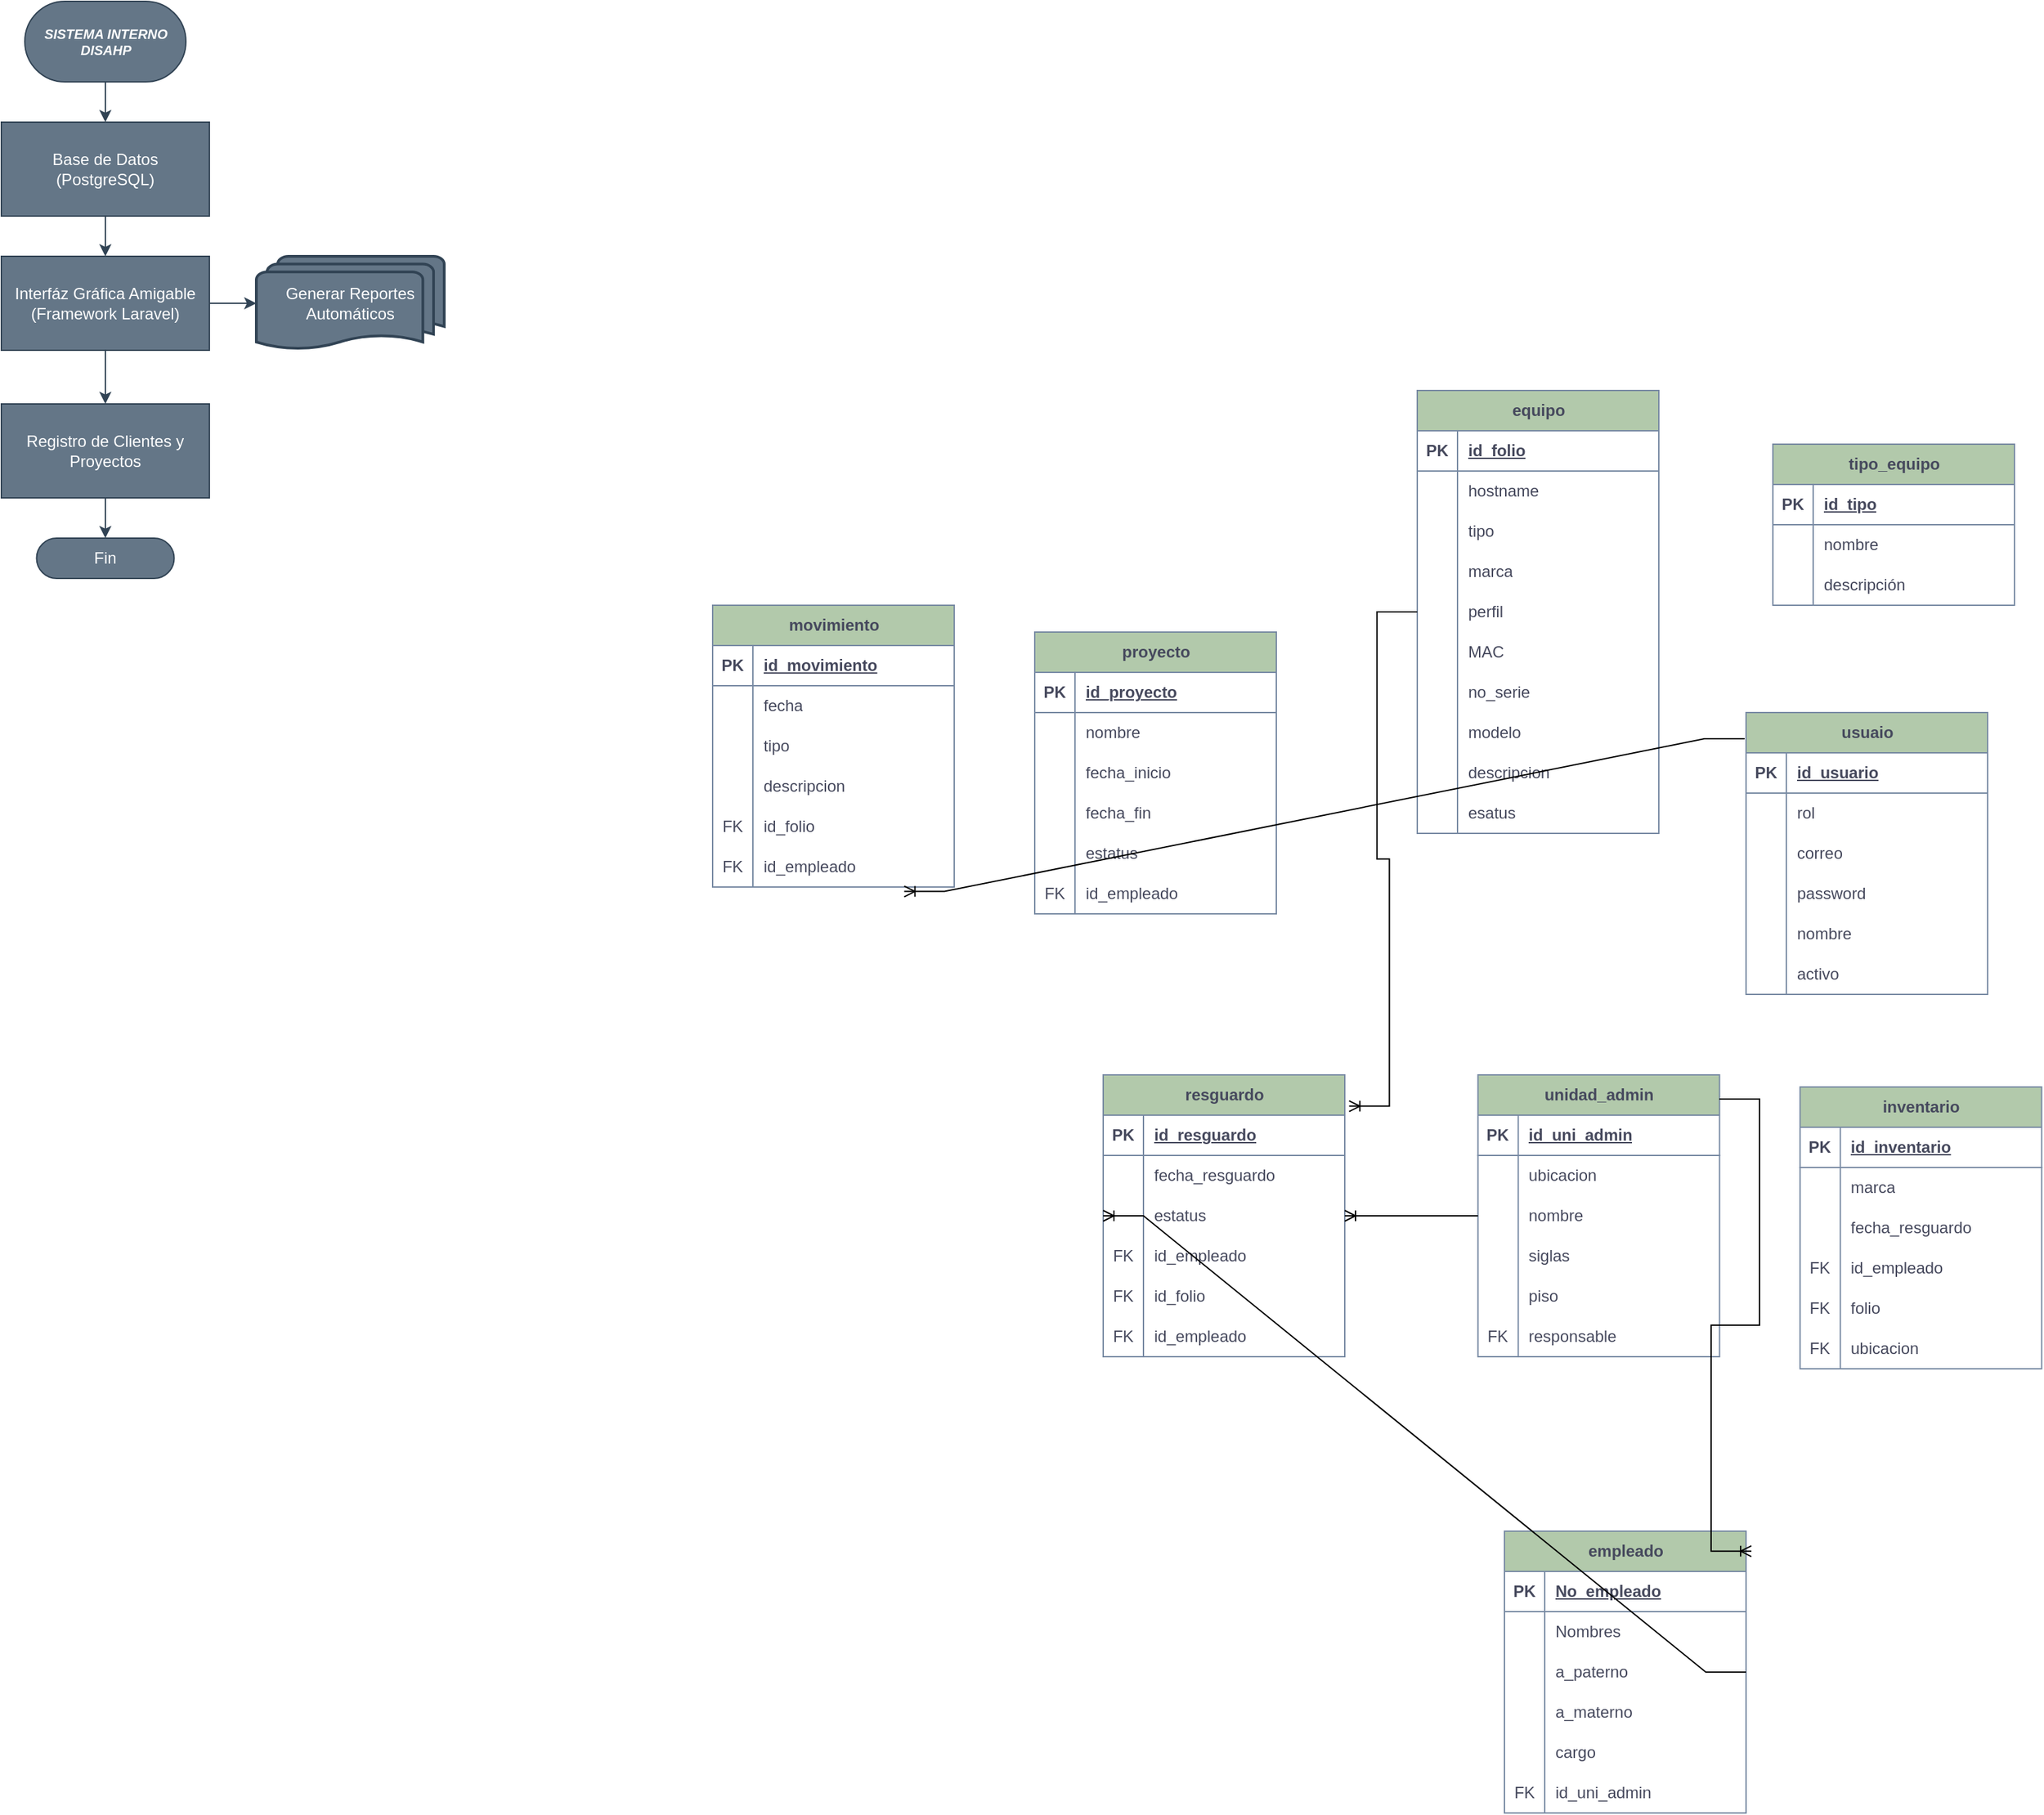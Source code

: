 <mxfile version="26.2.14">
  <diagram name="Página-1" id="D-pzARsPqa7_dyUpLSa5">
    <mxGraphModel dx="1501" dy="782" grid="1" gridSize="10" guides="1" tooltips="1" connect="1" arrows="1" fold="1" page="1" pageScale="1" pageWidth="850" pageHeight="1100" math="0" shadow="0">
      <root>
        <mxCell id="0" />
        <mxCell id="1" parent="0" />
        <mxCell id="Sc81TXOgUNoMEd6HRNdW-1" style="edgeStyle=orthogonalEdgeStyle;rounded=0;orthogonalLoop=1;jettySize=auto;html=1;exitX=0.5;exitY=1;exitDx=0;exitDy=0;entryX=0.5;entryY=0;entryDx=0;entryDy=0;strokeColor=#314354;fontColor=#46495D;fillColor=#647687;" edge="1" parent="1" source="Sc81TXOgUNoMEd6HRNdW-2" target="Sc81TXOgUNoMEd6HRNdW-6">
          <mxGeometry relative="1" as="geometry" />
        </mxCell>
        <mxCell id="Sc81TXOgUNoMEd6HRNdW-2" value="SISTEMA INTERNO DISAHP" style="rounded=1;whiteSpace=wrap;html=1;arcSize=50;labelBackgroundColor=none;fillColor=#647687;strokeColor=#314354;fontSize=10;fontStyle=3;fontColor=#ffffff;" vertex="1" parent="1">
          <mxGeometry x="57.5" y="40" width="120" height="60" as="geometry" />
        </mxCell>
        <mxCell id="Sc81TXOgUNoMEd6HRNdW-5" style="edgeStyle=orthogonalEdgeStyle;rounded=0;orthogonalLoop=1;jettySize=auto;html=1;exitX=0.5;exitY=1;exitDx=0;exitDy=0;entryX=0.5;entryY=0;entryDx=0;entryDy=0;strokeColor=#314354;fontColor=#46495D;fillColor=#647687;" edge="1" parent="1" source="Sc81TXOgUNoMEd6HRNdW-6" target="Sc81TXOgUNoMEd6HRNdW-8">
          <mxGeometry relative="1" as="geometry" />
        </mxCell>
        <mxCell id="Sc81TXOgUNoMEd6HRNdW-6" value="&lt;div&gt;Base de Datos&lt;/div&gt;&lt;div&gt;(PostgreSQL)&lt;/div&gt;" style="rounded=0;whiteSpace=wrap;html=1;labelBackgroundColor=none;fillColor=#647687;strokeColor=#314354;fontColor=#ffffff;" vertex="1" parent="1">
          <mxGeometry x="40" y="130" width="155" height="70" as="geometry" />
        </mxCell>
        <mxCell id="Sc81TXOgUNoMEd6HRNdW-7" style="edgeStyle=orthogonalEdgeStyle;rounded=0;orthogonalLoop=1;jettySize=auto;html=1;exitX=0.5;exitY=1;exitDx=0;exitDy=0;entryX=0.5;entryY=0;entryDx=0;entryDy=0;strokeColor=#314354;fontColor=#46495D;fillColor=#647687;" edge="1" parent="1" source="Sc81TXOgUNoMEd6HRNdW-8" target="Sc81TXOgUNoMEd6HRNdW-10">
          <mxGeometry relative="1" as="geometry" />
        </mxCell>
        <mxCell id="Sc81TXOgUNoMEd6HRNdW-8" value="&lt;div&gt;Interfáz Gráfica Amigable&lt;/div&gt;&lt;div&gt;(Framework Laravel)&lt;/div&gt;" style="rounded=0;whiteSpace=wrap;html=1;labelBackgroundColor=none;fillColor=#647687;strokeColor=#314354;fontColor=#ffffff;" vertex="1" parent="1">
          <mxGeometry x="40" y="230" width="155" height="70" as="geometry" />
        </mxCell>
        <mxCell id="Sc81TXOgUNoMEd6HRNdW-9" style="edgeStyle=orthogonalEdgeStyle;rounded=0;orthogonalLoop=1;jettySize=auto;html=1;exitX=0.5;exitY=1;exitDx=0;exitDy=0;entryX=0.5;entryY=0;entryDx=0;entryDy=0;strokeColor=#314354;fontColor=#46495D;fillColor=#647687;" edge="1" parent="1" source="Sc81TXOgUNoMEd6HRNdW-10" target="Sc81TXOgUNoMEd6HRNdW-12">
          <mxGeometry relative="1" as="geometry" />
        </mxCell>
        <mxCell id="Sc81TXOgUNoMEd6HRNdW-10" value="Registro de Clientes y Proyectos" style="rounded=0;whiteSpace=wrap;html=1;labelBackgroundColor=none;fillColor=#647687;strokeColor=#314354;fontColor=#ffffff;" vertex="1" parent="1">
          <mxGeometry x="40" y="340" width="155" height="70" as="geometry" />
        </mxCell>
        <mxCell id="Sc81TXOgUNoMEd6HRNdW-11" value="Generar Reportes Automáticos" style="strokeWidth=2;html=1;shape=mxgraph.flowchart.multi-document;whiteSpace=wrap;labelBackgroundColor=none;fillColor=#647687;strokeColor=#314354;fontColor=#ffffff;" vertex="1" parent="1">
          <mxGeometry x="230" y="230" width="140" height="70" as="geometry" />
        </mxCell>
        <mxCell id="Sc81TXOgUNoMEd6HRNdW-12" value="Fin" style="rounded=1;whiteSpace=wrap;html=1;arcSize=50;labelBackgroundColor=none;fillColor=#647687;strokeColor=#314354;fontColor=#ffffff;" vertex="1" parent="1">
          <mxGeometry x="66.25" y="440" width="102.5" height="30" as="geometry" />
        </mxCell>
        <mxCell id="Sc81TXOgUNoMEd6HRNdW-13" value="proyecto" style="shape=table;startSize=30;container=1;collapsible=1;childLayout=tableLayout;fixedRows=1;rowLines=0;fontStyle=1;align=center;resizeLast=1;html=1;labelBackgroundColor=none;fillColor=#B2C9AB;strokeColor=#788AA3;fontColor=#46495D;" vertex="1" parent="1">
          <mxGeometry x="810" y="510" width="180" height="210" as="geometry" />
        </mxCell>
        <mxCell id="Sc81TXOgUNoMEd6HRNdW-14" value="" style="shape=tableRow;horizontal=0;startSize=0;swimlaneHead=0;swimlaneBody=0;fillColor=none;collapsible=0;dropTarget=0;points=[[0,0.5],[1,0.5]];portConstraint=eastwest;top=0;left=0;right=0;bottom=1;labelBackgroundColor=none;strokeColor=#788AA3;fontColor=#46495D;" vertex="1" parent="Sc81TXOgUNoMEd6HRNdW-13">
          <mxGeometry y="30" width="180" height="30" as="geometry" />
        </mxCell>
        <mxCell id="Sc81TXOgUNoMEd6HRNdW-15" value="PK" style="shape=partialRectangle;connectable=0;fillColor=none;top=0;left=0;bottom=0;right=0;fontStyle=1;overflow=hidden;whiteSpace=wrap;html=1;labelBackgroundColor=none;strokeColor=#788AA3;fontColor=#46495D;" vertex="1" parent="Sc81TXOgUNoMEd6HRNdW-14">
          <mxGeometry width="30" height="30" as="geometry">
            <mxRectangle width="30" height="30" as="alternateBounds" />
          </mxGeometry>
        </mxCell>
        <mxCell id="Sc81TXOgUNoMEd6HRNdW-16" value="id_proyecto" style="shape=partialRectangle;connectable=0;fillColor=none;top=0;left=0;bottom=0;right=0;align=left;spacingLeft=6;fontStyle=5;overflow=hidden;whiteSpace=wrap;html=1;labelBackgroundColor=none;strokeColor=#788AA3;fontColor=#46495D;" vertex="1" parent="Sc81TXOgUNoMEd6HRNdW-14">
          <mxGeometry x="30" width="150" height="30" as="geometry">
            <mxRectangle width="150" height="30" as="alternateBounds" />
          </mxGeometry>
        </mxCell>
        <mxCell id="Sc81TXOgUNoMEd6HRNdW-17" value="" style="shape=tableRow;horizontal=0;startSize=0;swimlaneHead=0;swimlaneBody=0;fillColor=none;collapsible=0;dropTarget=0;points=[[0,0.5],[1,0.5]];portConstraint=eastwest;top=0;left=0;right=0;bottom=0;labelBackgroundColor=none;strokeColor=#788AA3;fontColor=#46495D;" vertex="1" parent="Sc81TXOgUNoMEd6HRNdW-13">
          <mxGeometry y="60" width="180" height="30" as="geometry" />
        </mxCell>
        <mxCell id="Sc81TXOgUNoMEd6HRNdW-18" value="" style="shape=partialRectangle;connectable=0;fillColor=none;top=0;left=0;bottom=0;right=0;editable=1;overflow=hidden;whiteSpace=wrap;html=1;labelBackgroundColor=none;strokeColor=#788AA3;fontColor=#46495D;" vertex="1" parent="Sc81TXOgUNoMEd6HRNdW-17">
          <mxGeometry width="30" height="30" as="geometry">
            <mxRectangle width="30" height="30" as="alternateBounds" />
          </mxGeometry>
        </mxCell>
        <mxCell id="Sc81TXOgUNoMEd6HRNdW-19" value="nombre" style="shape=partialRectangle;connectable=0;fillColor=none;top=0;left=0;bottom=0;right=0;align=left;spacingLeft=6;overflow=hidden;whiteSpace=wrap;html=1;labelBackgroundColor=none;strokeColor=#788AA3;fontColor=#46495D;" vertex="1" parent="Sc81TXOgUNoMEd6HRNdW-17">
          <mxGeometry x="30" width="150" height="30" as="geometry">
            <mxRectangle width="150" height="30" as="alternateBounds" />
          </mxGeometry>
        </mxCell>
        <mxCell id="Sc81TXOgUNoMEd6HRNdW-20" value="" style="shape=tableRow;horizontal=0;startSize=0;swimlaneHead=0;swimlaneBody=0;fillColor=none;collapsible=0;dropTarget=0;points=[[0,0.5],[1,0.5]];portConstraint=eastwest;top=0;left=0;right=0;bottom=0;labelBackgroundColor=none;strokeColor=#788AA3;fontColor=#46495D;" vertex="1" parent="Sc81TXOgUNoMEd6HRNdW-13">
          <mxGeometry y="90" width="180" height="30" as="geometry" />
        </mxCell>
        <mxCell id="Sc81TXOgUNoMEd6HRNdW-21" value="" style="shape=partialRectangle;connectable=0;fillColor=none;top=0;left=0;bottom=0;right=0;editable=1;overflow=hidden;whiteSpace=wrap;html=1;labelBackgroundColor=none;strokeColor=#788AA3;fontColor=#46495D;" vertex="1" parent="Sc81TXOgUNoMEd6HRNdW-20">
          <mxGeometry width="30" height="30" as="geometry">
            <mxRectangle width="30" height="30" as="alternateBounds" />
          </mxGeometry>
        </mxCell>
        <mxCell id="Sc81TXOgUNoMEd6HRNdW-22" value="fecha_inicio" style="shape=partialRectangle;connectable=0;fillColor=none;top=0;left=0;bottom=0;right=0;align=left;spacingLeft=6;overflow=hidden;whiteSpace=wrap;html=1;labelBackgroundColor=none;strokeColor=#788AA3;fontColor=#46495D;" vertex="1" parent="Sc81TXOgUNoMEd6HRNdW-20">
          <mxGeometry x="30" width="150" height="30" as="geometry">
            <mxRectangle width="150" height="30" as="alternateBounds" />
          </mxGeometry>
        </mxCell>
        <mxCell id="Sc81TXOgUNoMEd6HRNdW-23" value="" style="shape=tableRow;horizontal=0;startSize=0;swimlaneHead=0;swimlaneBody=0;fillColor=none;collapsible=0;dropTarget=0;points=[[0,0.5],[1,0.5]];portConstraint=eastwest;top=0;left=0;right=0;bottom=0;labelBackgroundColor=none;strokeColor=#788AA3;fontColor=#46495D;" vertex="1" parent="Sc81TXOgUNoMEd6HRNdW-13">
          <mxGeometry y="120" width="180" height="30" as="geometry" />
        </mxCell>
        <mxCell id="Sc81TXOgUNoMEd6HRNdW-24" value="" style="shape=partialRectangle;connectable=0;fillColor=none;top=0;left=0;bottom=0;right=0;editable=1;overflow=hidden;whiteSpace=wrap;html=1;labelBackgroundColor=none;strokeColor=#788AA3;fontColor=#46495D;" vertex="1" parent="Sc81TXOgUNoMEd6HRNdW-23">
          <mxGeometry width="30" height="30" as="geometry">
            <mxRectangle width="30" height="30" as="alternateBounds" />
          </mxGeometry>
        </mxCell>
        <mxCell id="Sc81TXOgUNoMEd6HRNdW-25" value="fecha_fin" style="shape=partialRectangle;connectable=0;fillColor=none;top=0;left=0;bottom=0;right=0;align=left;spacingLeft=6;overflow=hidden;whiteSpace=wrap;html=1;labelBackgroundColor=none;strokeColor=#788AA3;fontColor=#46495D;" vertex="1" parent="Sc81TXOgUNoMEd6HRNdW-23">
          <mxGeometry x="30" width="150" height="30" as="geometry">
            <mxRectangle width="150" height="30" as="alternateBounds" />
          </mxGeometry>
        </mxCell>
        <mxCell id="Sc81TXOgUNoMEd6HRNdW-148" style="shape=tableRow;horizontal=0;startSize=0;swimlaneHead=0;swimlaneBody=0;fillColor=none;collapsible=0;dropTarget=0;points=[[0,0.5],[1,0.5]];portConstraint=eastwest;top=0;left=0;right=0;bottom=0;labelBackgroundColor=none;strokeColor=#788AA3;fontColor=#46495D;" vertex="1" parent="Sc81TXOgUNoMEd6HRNdW-13">
          <mxGeometry y="150" width="180" height="30" as="geometry" />
        </mxCell>
        <mxCell id="Sc81TXOgUNoMEd6HRNdW-149" style="shape=partialRectangle;connectable=0;fillColor=none;top=0;left=0;bottom=0;right=0;editable=1;overflow=hidden;whiteSpace=wrap;html=1;labelBackgroundColor=none;strokeColor=#788AA3;fontColor=#46495D;" vertex="1" parent="Sc81TXOgUNoMEd6HRNdW-148">
          <mxGeometry width="30" height="30" as="geometry">
            <mxRectangle width="30" height="30" as="alternateBounds" />
          </mxGeometry>
        </mxCell>
        <mxCell id="Sc81TXOgUNoMEd6HRNdW-150" value="estatus" style="shape=partialRectangle;connectable=0;fillColor=none;top=0;left=0;bottom=0;right=0;align=left;spacingLeft=6;overflow=hidden;whiteSpace=wrap;html=1;labelBackgroundColor=none;strokeColor=#788AA3;fontColor=#46495D;" vertex="1" parent="Sc81TXOgUNoMEd6HRNdW-148">
          <mxGeometry x="30" width="150" height="30" as="geometry">
            <mxRectangle width="150" height="30" as="alternateBounds" />
          </mxGeometry>
        </mxCell>
        <mxCell id="Sc81TXOgUNoMEd6HRNdW-145" style="shape=tableRow;horizontal=0;startSize=0;swimlaneHead=0;swimlaneBody=0;fillColor=none;collapsible=0;dropTarget=0;points=[[0,0.5],[1,0.5]];portConstraint=eastwest;top=0;left=0;right=0;bottom=0;labelBackgroundColor=none;strokeColor=#788AA3;fontColor=#46495D;" vertex="1" parent="Sc81TXOgUNoMEd6HRNdW-13">
          <mxGeometry y="180" width="180" height="30" as="geometry" />
        </mxCell>
        <mxCell id="Sc81TXOgUNoMEd6HRNdW-146" value="FK" style="shape=partialRectangle;connectable=0;fillColor=none;top=0;left=0;bottom=0;right=0;editable=1;overflow=hidden;whiteSpace=wrap;html=1;labelBackgroundColor=none;strokeColor=#788AA3;fontColor=#46495D;" vertex="1" parent="Sc81TXOgUNoMEd6HRNdW-145">
          <mxGeometry width="30" height="30" as="geometry">
            <mxRectangle width="30" height="30" as="alternateBounds" />
          </mxGeometry>
        </mxCell>
        <mxCell id="Sc81TXOgUNoMEd6HRNdW-147" value="id_empleado" style="shape=partialRectangle;connectable=0;fillColor=none;top=0;left=0;bottom=0;right=0;align=left;spacingLeft=6;overflow=hidden;whiteSpace=wrap;html=1;labelBackgroundColor=none;strokeColor=#788AA3;fontColor=#46495D;" vertex="1" parent="Sc81TXOgUNoMEd6HRNdW-145">
          <mxGeometry x="30" width="150" height="30" as="geometry">
            <mxRectangle width="150" height="30" as="alternateBounds" />
          </mxGeometry>
        </mxCell>
        <mxCell id="Sc81TXOgUNoMEd6HRNdW-26" value="usuaio" style="shape=table;startSize=30;container=1;collapsible=1;childLayout=tableLayout;fixedRows=1;rowLines=0;fontStyle=1;align=center;resizeLast=1;html=1;labelBackgroundColor=none;fillColor=#B2C9AB;strokeColor=#788AA3;fontColor=#46495D;" vertex="1" parent="1">
          <mxGeometry x="1340" y="570" width="180" height="210" as="geometry" />
        </mxCell>
        <mxCell id="Sc81TXOgUNoMEd6HRNdW-27" value="" style="shape=tableRow;horizontal=0;startSize=0;swimlaneHead=0;swimlaneBody=0;fillColor=none;collapsible=0;dropTarget=0;points=[[0,0.5],[1,0.5]];portConstraint=eastwest;top=0;left=0;right=0;bottom=1;labelBackgroundColor=none;strokeColor=#788AA3;fontColor=#46495D;" vertex="1" parent="Sc81TXOgUNoMEd6HRNdW-26">
          <mxGeometry y="30" width="180" height="30" as="geometry" />
        </mxCell>
        <mxCell id="Sc81TXOgUNoMEd6HRNdW-28" value="PK" style="shape=partialRectangle;connectable=0;fillColor=none;top=0;left=0;bottom=0;right=0;fontStyle=1;overflow=hidden;whiteSpace=wrap;html=1;labelBackgroundColor=none;strokeColor=#788AA3;fontColor=#46495D;" vertex="1" parent="Sc81TXOgUNoMEd6HRNdW-27">
          <mxGeometry width="30" height="30" as="geometry">
            <mxRectangle width="30" height="30" as="alternateBounds" />
          </mxGeometry>
        </mxCell>
        <mxCell id="Sc81TXOgUNoMEd6HRNdW-29" value="id_usuario" style="shape=partialRectangle;connectable=0;fillColor=none;top=0;left=0;bottom=0;right=0;align=left;spacingLeft=6;fontStyle=5;overflow=hidden;whiteSpace=wrap;html=1;labelBackgroundColor=none;strokeColor=#788AA3;fontColor=#46495D;" vertex="1" parent="Sc81TXOgUNoMEd6HRNdW-27">
          <mxGeometry x="30" width="150" height="30" as="geometry">
            <mxRectangle width="150" height="30" as="alternateBounds" />
          </mxGeometry>
        </mxCell>
        <mxCell id="Sc81TXOgUNoMEd6HRNdW-30" value="" style="shape=tableRow;horizontal=0;startSize=0;swimlaneHead=0;swimlaneBody=0;fillColor=none;collapsible=0;dropTarget=0;points=[[0,0.5],[1,0.5]];portConstraint=eastwest;top=0;left=0;right=0;bottom=0;labelBackgroundColor=none;strokeColor=#788AA3;fontColor=#46495D;" vertex="1" parent="Sc81TXOgUNoMEd6HRNdW-26">
          <mxGeometry y="60" width="180" height="30" as="geometry" />
        </mxCell>
        <mxCell id="Sc81TXOgUNoMEd6HRNdW-31" value="" style="shape=partialRectangle;connectable=0;fillColor=none;top=0;left=0;bottom=0;right=0;editable=1;overflow=hidden;whiteSpace=wrap;html=1;labelBackgroundColor=none;strokeColor=#788AA3;fontColor=#46495D;" vertex="1" parent="Sc81TXOgUNoMEd6HRNdW-30">
          <mxGeometry width="30" height="30" as="geometry">
            <mxRectangle width="30" height="30" as="alternateBounds" />
          </mxGeometry>
        </mxCell>
        <mxCell id="Sc81TXOgUNoMEd6HRNdW-32" value="rol" style="shape=partialRectangle;connectable=0;fillColor=none;top=0;left=0;bottom=0;right=0;align=left;spacingLeft=6;overflow=hidden;whiteSpace=wrap;html=1;labelBackgroundColor=none;strokeColor=#788AA3;fontColor=#46495D;" vertex="1" parent="Sc81TXOgUNoMEd6HRNdW-30">
          <mxGeometry x="30" width="150" height="30" as="geometry">
            <mxRectangle width="150" height="30" as="alternateBounds" />
          </mxGeometry>
        </mxCell>
        <mxCell id="Sc81TXOgUNoMEd6HRNdW-33" value="" style="shape=tableRow;horizontal=0;startSize=0;swimlaneHead=0;swimlaneBody=0;fillColor=none;collapsible=0;dropTarget=0;points=[[0,0.5],[1,0.5]];portConstraint=eastwest;top=0;left=0;right=0;bottom=0;labelBackgroundColor=none;strokeColor=#788AA3;fontColor=#46495D;" vertex="1" parent="Sc81TXOgUNoMEd6HRNdW-26">
          <mxGeometry y="90" width="180" height="30" as="geometry" />
        </mxCell>
        <mxCell id="Sc81TXOgUNoMEd6HRNdW-34" value="" style="shape=partialRectangle;connectable=0;fillColor=none;top=0;left=0;bottom=0;right=0;editable=1;overflow=hidden;whiteSpace=wrap;html=1;labelBackgroundColor=none;strokeColor=#788AA3;fontColor=#46495D;" vertex="1" parent="Sc81TXOgUNoMEd6HRNdW-33">
          <mxGeometry width="30" height="30" as="geometry">
            <mxRectangle width="30" height="30" as="alternateBounds" />
          </mxGeometry>
        </mxCell>
        <mxCell id="Sc81TXOgUNoMEd6HRNdW-35" value="correo" style="shape=partialRectangle;connectable=0;fillColor=none;top=0;left=0;bottom=0;right=0;align=left;spacingLeft=6;overflow=hidden;whiteSpace=wrap;html=1;labelBackgroundColor=none;strokeColor=#788AA3;fontColor=#46495D;" vertex="1" parent="Sc81TXOgUNoMEd6HRNdW-33">
          <mxGeometry x="30" width="150" height="30" as="geometry">
            <mxRectangle width="150" height="30" as="alternateBounds" />
          </mxGeometry>
        </mxCell>
        <mxCell id="Sc81TXOgUNoMEd6HRNdW-36" value="" style="shape=tableRow;horizontal=0;startSize=0;swimlaneHead=0;swimlaneBody=0;fillColor=none;collapsible=0;dropTarget=0;points=[[0,0.5],[1,0.5]];portConstraint=eastwest;top=0;left=0;right=0;bottom=0;labelBackgroundColor=none;strokeColor=#788AA3;fontColor=#46495D;" vertex="1" parent="Sc81TXOgUNoMEd6HRNdW-26">
          <mxGeometry y="120" width="180" height="30" as="geometry" />
        </mxCell>
        <mxCell id="Sc81TXOgUNoMEd6HRNdW-37" value="" style="shape=partialRectangle;connectable=0;fillColor=none;top=0;left=0;bottom=0;right=0;editable=1;overflow=hidden;whiteSpace=wrap;html=1;labelBackgroundColor=none;strokeColor=#788AA3;fontColor=#46495D;" vertex="1" parent="Sc81TXOgUNoMEd6HRNdW-36">
          <mxGeometry width="30" height="30" as="geometry">
            <mxRectangle width="30" height="30" as="alternateBounds" />
          </mxGeometry>
        </mxCell>
        <mxCell id="Sc81TXOgUNoMEd6HRNdW-38" value="password" style="shape=partialRectangle;connectable=0;fillColor=none;top=0;left=0;bottom=0;right=0;align=left;spacingLeft=6;overflow=hidden;whiteSpace=wrap;html=1;labelBackgroundColor=none;strokeColor=#788AA3;fontColor=#46495D;" vertex="1" parent="Sc81TXOgUNoMEd6HRNdW-36">
          <mxGeometry x="30" width="150" height="30" as="geometry">
            <mxRectangle width="150" height="30" as="alternateBounds" />
          </mxGeometry>
        </mxCell>
        <mxCell id="Sc81TXOgUNoMEd6HRNdW-142" style="shape=tableRow;horizontal=0;startSize=0;swimlaneHead=0;swimlaneBody=0;fillColor=none;collapsible=0;dropTarget=0;points=[[0,0.5],[1,0.5]];portConstraint=eastwest;top=0;left=0;right=0;bottom=0;labelBackgroundColor=none;strokeColor=#788AA3;fontColor=#46495D;" vertex="1" parent="Sc81TXOgUNoMEd6HRNdW-26">
          <mxGeometry y="150" width="180" height="30" as="geometry" />
        </mxCell>
        <mxCell id="Sc81TXOgUNoMEd6HRNdW-143" style="shape=partialRectangle;connectable=0;fillColor=none;top=0;left=0;bottom=0;right=0;editable=1;overflow=hidden;whiteSpace=wrap;html=1;labelBackgroundColor=none;strokeColor=#788AA3;fontColor=#46495D;" vertex="1" parent="Sc81TXOgUNoMEd6HRNdW-142">
          <mxGeometry width="30" height="30" as="geometry">
            <mxRectangle width="30" height="30" as="alternateBounds" />
          </mxGeometry>
        </mxCell>
        <mxCell id="Sc81TXOgUNoMEd6HRNdW-144" value="nombre" style="shape=partialRectangle;connectable=0;fillColor=none;top=0;left=0;bottom=0;right=0;align=left;spacingLeft=6;overflow=hidden;whiteSpace=wrap;html=1;labelBackgroundColor=none;strokeColor=#788AA3;fontColor=#46495D;" vertex="1" parent="Sc81TXOgUNoMEd6HRNdW-142">
          <mxGeometry x="30" width="150" height="30" as="geometry">
            <mxRectangle width="150" height="30" as="alternateBounds" />
          </mxGeometry>
        </mxCell>
        <mxCell id="Sc81TXOgUNoMEd6HRNdW-170" style="shape=tableRow;horizontal=0;startSize=0;swimlaneHead=0;swimlaneBody=0;fillColor=none;collapsible=0;dropTarget=0;points=[[0,0.5],[1,0.5]];portConstraint=eastwest;top=0;left=0;right=0;bottom=0;labelBackgroundColor=none;strokeColor=#788AA3;fontColor=#46495D;" vertex="1" parent="Sc81TXOgUNoMEd6HRNdW-26">
          <mxGeometry y="180" width="180" height="30" as="geometry" />
        </mxCell>
        <mxCell id="Sc81TXOgUNoMEd6HRNdW-171" style="shape=partialRectangle;connectable=0;fillColor=none;top=0;left=0;bottom=0;right=0;editable=1;overflow=hidden;whiteSpace=wrap;html=1;labelBackgroundColor=none;strokeColor=#788AA3;fontColor=#46495D;" vertex="1" parent="Sc81TXOgUNoMEd6HRNdW-170">
          <mxGeometry width="30" height="30" as="geometry">
            <mxRectangle width="30" height="30" as="alternateBounds" />
          </mxGeometry>
        </mxCell>
        <mxCell id="Sc81TXOgUNoMEd6HRNdW-172" value="activo" style="shape=partialRectangle;connectable=0;fillColor=none;top=0;left=0;bottom=0;right=0;align=left;spacingLeft=6;overflow=hidden;whiteSpace=wrap;html=1;labelBackgroundColor=none;strokeColor=#788AA3;fontColor=#46495D;" vertex="1" parent="Sc81TXOgUNoMEd6HRNdW-170">
          <mxGeometry x="30" width="150" height="30" as="geometry">
            <mxRectangle width="150" height="30" as="alternateBounds" />
          </mxGeometry>
        </mxCell>
        <mxCell id="Sc81TXOgUNoMEd6HRNdW-39" value="empleado" style="shape=table;startSize=30;container=1;collapsible=1;childLayout=tableLayout;fixedRows=1;rowLines=0;fontStyle=1;align=center;resizeLast=1;html=1;labelBackgroundColor=none;fillColor=#B2C9AB;strokeColor=#788AA3;fontColor=#46495D;" vertex="1" parent="1">
          <mxGeometry x="1160" y="1180" width="180" height="210" as="geometry" />
        </mxCell>
        <mxCell id="Sc81TXOgUNoMEd6HRNdW-40" value="" style="shape=tableRow;horizontal=0;startSize=0;swimlaneHead=0;swimlaneBody=0;fillColor=none;collapsible=0;dropTarget=0;points=[[0,0.5],[1,0.5]];portConstraint=eastwest;top=0;left=0;right=0;bottom=1;labelBackgroundColor=none;strokeColor=#788AA3;fontColor=#46495D;" vertex="1" parent="Sc81TXOgUNoMEd6HRNdW-39">
          <mxGeometry y="30" width="180" height="30" as="geometry" />
        </mxCell>
        <mxCell id="Sc81TXOgUNoMEd6HRNdW-41" value="PK" style="shape=partialRectangle;connectable=0;fillColor=none;top=0;left=0;bottom=0;right=0;fontStyle=1;overflow=hidden;whiteSpace=wrap;html=1;labelBackgroundColor=none;strokeColor=#788AA3;fontColor=#46495D;" vertex="1" parent="Sc81TXOgUNoMEd6HRNdW-40">
          <mxGeometry width="30" height="30" as="geometry">
            <mxRectangle width="30" height="30" as="alternateBounds" />
          </mxGeometry>
        </mxCell>
        <mxCell id="Sc81TXOgUNoMEd6HRNdW-42" value="No_empleado" style="shape=partialRectangle;connectable=0;fillColor=none;top=0;left=0;bottom=0;right=0;align=left;spacingLeft=6;fontStyle=5;overflow=hidden;whiteSpace=wrap;html=1;labelBackgroundColor=none;strokeColor=#788AA3;fontColor=#46495D;" vertex="1" parent="Sc81TXOgUNoMEd6HRNdW-40">
          <mxGeometry x="30" width="150" height="30" as="geometry">
            <mxRectangle width="150" height="30" as="alternateBounds" />
          </mxGeometry>
        </mxCell>
        <mxCell id="Sc81TXOgUNoMEd6HRNdW-43" value="" style="shape=tableRow;horizontal=0;startSize=0;swimlaneHead=0;swimlaneBody=0;fillColor=none;collapsible=0;dropTarget=0;points=[[0,0.5],[1,0.5]];portConstraint=eastwest;top=0;left=0;right=0;bottom=0;labelBackgroundColor=none;strokeColor=#788AA3;fontColor=#46495D;" vertex="1" parent="Sc81TXOgUNoMEd6HRNdW-39">
          <mxGeometry y="60" width="180" height="30" as="geometry" />
        </mxCell>
        <mxCell id="Sc81TXOgUNoMEd6HRNdW-44" value="" style="shape=partialRectangle;connectable=0;fillColor=none;top=0;left=0;bottom=0;right=0;editable=1;overflow=hidden;whiteSpace=wrap;html=1;labelBackgroundColor=none;strokeColor=#788AA3;fontColor=#46495D;" vertex="1" parent="Sc81TXOgUNoMEd6HRNdW-43">
          <mxGeometry width="30" height="30" as="geometry">
            <mxRectangle width="30" height="30" as="alternateBounds" />
          </mxGeometry>
        </mxCell>
        <mxCell id="Sc81TXOgUNoMEd6HRNdW-45" value="Nombres" style="shape=partialRectangle;connectable=0;fillColor=none;top=0;left=0;bottom=0;right=0;align=left;spacingLeft=6;overflow=hidden;whiteSpace=wrap;html=1;labelBackgroundColor=none;strokeColor=#788AA3;fontColor=#46495D;" vertex="1" parent="Sc81TXOgUNoMEd6HRNdW-43">
          <mxGeometry x="30" width="150" height="30" as="geometry">
            <mxRectangle width="150" height="30" as="alternateBounds" />
          </mxGeometry>
        </mxCell>
        <mxCell id="Sc81TXOgUNoMEd6HRNdW-46" value="" style="shape=tableRow;horizontal=0;startSize=0;swimlaneHead=0;swimlaneBody=0;fillColor=none;collapsible=0;dropTarget=0;points=[[0,0.5],[1,0.5]];portConstraint=eastwest;top=0;left=0;right=0;bottom=0;labelBackgroundColor=none;strokeColor=#788AA3;fontColor=#46495D;" vertex="1" parent="Sc81TXOgUNoMEd6HRNdW-39">
          <mxGeometry y="90" width="180" height="30" as="geometry" />
        </mxCell>
        <mxCell id="Sc81TXOgUNoMEd6HRNdW-47" value="" style="shape=partialRectangle;connectable=0;fillColor=none;top=0;left=0;bottom=0;right=0;editable=1;overflow=hidden;whiteSpace=wrap;html=1;labelBackgroundColor=none;strokeColor=#788AA3;fontColor=#46495D;" vertex="1" parent="Sc81TXOgUNoMEd6HRNdW-46">
          <mxGeometry width="30" height="30" as="geometry">
            <mxRectangle width="30" height="30" as="alternateBounds" />
          </mxGeometry>
        </mxCell>
        <mxCell id="Sc81TXOgUNoMEd6HRNdW-48" value="a_paterno" style="shape=partialRectangle;connectable=0;fillColor=none;top=0;left=0;bottom=0;right=0;align=left;spacingLeft=6;overflow=hidden;whiteSpace=wrap;html=1;labelBackgroundColor=none;strokeColor=#788AA3;fontColor=#46495D;" vertex="1" parent="Sc81TXOgUNoMEd6HRNdW-46">
          <mxGeometry x="30" width="150" height="30" as="geometry">
            <mxRectangle width="150" height="30" as="alternateBounds" />
          </mxGeometry>
        </mxCell>
        <mxCell id="Sc81TXOgUNoMEd6HRNdW-49" value="" style="shape=tableRow;horizontal=0;startSize=0;swimlaneHead=0;swimlaneBody=0;fillColor=none;collapsible=0;dropTarget=0;points=[[0,0.5],[1,0.5]];portConstraint=eastwest;top=0;left=0;right=0;bottom=0;labelBackgroundColor=none;strokeColor=#788AA3;fontColor=#46495D;" vertex="1" parent="Sc81TXOgUNoMEd6HRNdW-39">
          <mxGeometry y="120" width="180" height="30" as="geometry" />
        </mxCell>
        <mxCell id="Sc81TXOgUNoMEd6HRNdW-50" value="" style="shape=partialRectangle;connectable=0;fillColor=none;top=0;left=0;bottom=0;right=0;editable=1;overflow=hidden;whiteSpace=wrap;html=1;labelBackgroundColor=none;strokeColor=#788AA3;fontColor=#46495D;" vertex="1" parent="Sc81TXOgUNoMEd6HRNdW-49">
          <mxGeometry width="30" height="30" as="geometry">
            <mxRectangle width="30" height="30" as="alternateBounds" />
          </mxGeometry>
        </mxCell>
        <mxCell id="Sc81TXOgUNoMEd6HRNdW-51" value="a_materno" style="shape=partialRectangle;connectable=0;fillColor=none;top=0;left=0;bottom=0;right=0;align=left;spacingLeft=6;overflow=hidden;whiteSpace=wrap;html=1;labelBackgroundColor=none;strokeColor=#788AA3;fontColor=#46495D;" vertex="1" parent="Sc81TXOgUNoMEd6HRNdW-49">
          <mxGeometry x="30" width="150" height="30" as="geometry">
            <mxRectangle width="150" height="30" as="alternateBounds" />
          </mxGeometry>
        </mxCell>
        <mxCell id="Sc81TXOgUNoMEd6HRNdW-52" style="shape=tableRow;horizontal=0;startSize=0;swimlaneHead=0;swimlaneBody=0;fillColor=none;collapsible=0;dropTarget=0;points=[[0,0.5],[1,0.5]];portConstraint=eastwest;top=0;left=0;right=0;bottom=0;labelBackgroundColor=none;strokeColor=#788AA3;fontColor=#46495D;" vertex="1" parent="Sc81TXOgUNoMEd6HRNdW-39">
          <mxGeometry y="150" width="180" height="30" as="geometry" />
        </mxCell>
        <mxCell id="Sc81TXOgUNoMEd6HRNdW-53" style="shape=partialRectangle;connectable=0;fillColor=none;top=0;left=0;bottom=0;right=0;editable=1;overflow=hidden;whiteSpace=wrap;html=1;labelBackgroundColor=none;strokeColor=#788AA3;fontColor=#46495D;" vertex="1" parent="Sc81TXOgUNoMEd6HRNdW-52">
          <mxGeometry width="30" height="30" as="geometry">
            <mxRectangle width="30" height="30" as="alternateBounds" />
          </mxGeometry>
        </mxCell>
        <mxCell id="Sc81TXOgUNoMEd6HRNdW-54" value="cargo" style="shape=partialRectangle;connectable=0;fillColor=none;top=0;left=0;bottom=0;right=0;align=left;spacingLeft=6;overflow=hidden;whiteSpace=wrap;html=1;labelBackgroundColor=none;strokeColor=#788AA3;fontColor=#46495D;" vertex="1" parent="Sc81TXOgUNoMEd6HRNdW-52">
          <mxGeometry x="30" width="150" height="30" as="geometry">
            <mxRectangle width="150" height="30" as="alternateBounds" />
          </mxGeometry>
        </mxCell>
        <mxCell id="Sc81TXOgUNoMEd6HRNdW-55" style="shape=tableRow;horizontal=0;startSize=0;swimlaneHead=0;swimlaneBody=0;fillColor=none;collapsible=0;dropTarget=0;points=[[0,0.5],[1,0.5]];portConstraint=eastwest;top=0;left=0;right=0;bottom=0;labelBackgroundColor=none;strokeColor=#788AA3;fontColor=#46495D;" vertex="1" parent="Sc81TXOgUNoMEd6HRNdW-39">
          <mxGeometry y="180" width="180" height="30" as="geometry" />
        </mxCell>
        <mxCell id="Sc81TXOgUNoMEd6HRNdW-56" value="FK" style="shape=partialRectangle;connectable=0;fillColor=none;top=0;left=0;bottom=0;right=0;editable=1;overflow=hidden;whiteSpace=wrap;html=1;labelBackgroundColor=none;strokeColor=#788AA3;fontColor=#46495D;" vertex="1" parent="Sc81TXOgUNoMEd6HRNdW-55">
          <mxGeometry width="30" height="30" as="geometry">
            <mxRectangle width="30" height="30" as="alternateBounds" />
          </mxGeometry>
        </mxCell>
        <mxCell id="Sc81TXOgUNoMEd6HRNdW-57" value="id_uni_admin" style="shape=partialRectangle;connectable=0;fillColor=none;top=0;left=0;bottom=0;right=0;align=left;spacingLeft=6;overflow=hidden;whiteSpace=wrap;html=1;labelBackgroundColor=none;strokeColor=#788AA3;fontColor=#46495D;" vertex="1" parent="Sc81TXOgUNoMEd6HRNdW-55">
          <mxGeometry x="30" width="150" height="30" as="geometry">
            <mxRectangle width="150" height="30" as="alternateBounds" />
          </mxGeometry>
        </mxCell>
        <mxCell id="Sc81TXOgUNoMEd6HRNdW-58" value="unidad_admin" style="shape=table;startSize=30;container=1;collapsible=1;childLayout=tableLayout;fixedRows=1;rowLines=0;fontStyle=1;align=center;resizeLast=1;html=1;labelBackgroundColor=none;fillColor=#B2C9AB;strokeColor=#788AA3;fontColor=#46495D;" vertex="1" parent="1">
          <mxGeometry x="1140.25" y="840" width="180" height="210" as="geometry" />
        </mxCell>
        <mxCell id="Sc81TXOgUNoMEd6HRNdW-59" value="" style="shape=tableRow;horizontal=0;startSize=0;swimlaneHead=0;swimlaneBody=0;fillColor=none;collapsible=0;dropTarget=0;points=[[0,0.5],[1,0.5]];portConstraint=eastwest;top=0;left=0;right=0;bottom=1;labelBackgroundColor=none;strokeColor=#788AA3;fontColor=#46495D;" vertex="1" parent="Sc81TXOgUNoMEd6HRNdW-58">
          <mxGeometry y="30" width="180" height="30" as="geometry" />
        </mxCell>
        <mxCell id="Sc81TXOgUNoMEd6HRNdW-60" value="PK" style="shape=partialRectangle;connectable=0;fillColor=none;top=0;left=0;bottom=0;right=0;fontStyle=1;overflow=hidden;whiteSpace=wrap;html=1;labelBackgroundColor=none;strokeColor=#788AA3;fontColor=#46495D;" vertex="1" parent="Sc81TXOgUNoMEd6HRNdW-59">
          <mxGeometry width="30" height="30" as="geometry">
            <mxRectangle width="30" height="30" as="alternateBounds" />
          </mxGeometry>
        </mxCell>
        <mxCell id="Sc81TXOgUNoMEd6HRNdW-61" value="id_uni_admin" style="shape=partialRectangle;connectable=0;fillColor=none;top=0;left=0;bottom=0;right=0;align=left;spacingLeft=6;fontStyle=5;overflow=hidden;whiteSpace=wrap;html=1;labelBackgroundColor=none;strokeColor=#788AA3;fontColor=#46495D;" vertex="1" parent="Sc81TXOgUNoMEd6HRNdW-59">
          <mxGeometry x="30" width="150" height="30" as="geometry">
            <mxRectangle width="150" height="30" as="alternateBounds" />
          </mxGeometry>
        </mxCell>
        <mxCell id="Sc81TXOgUNoMEd6HRNdW-62" value="" style="shape=tableRow;horizontal=0;startSize=0;swimlaneHead=0;swimlaneBody=0;fillColor=none;collapsible=0;dropTarget=0;points=[[0,0.5],[1,0.5]];portConstraint=eastwest;top=0;left=0;right=0;bottom=0;labelBackgroundColor=none;strokeColor=#788AA3;fontColor=#46495D;" vertex="1" parent="Sc81TXOgUNoMEd6HRNdW-58">
          <mxGeometry y="60" width="180" height="30" as="geometry" />
        </mxCell>
        <mxCell id="Sc81TXOgUNoMEd6HRNdW-63" value="" style="shape=partialRectangle;connectable=0;fillColor=none;top=0;left=0;bottom=0;right=0;editable=1;overflow=hidden;whiteSpace=wrap;html=1;labelBackgroundColor=none;strokeColor=#788AA3;fontColor=#46495D;" vertex="1" parent="Sc81TXOgUNoMEd6HRNdW-62">
          <mxGeometry width="30" height="30" as="geometry">
            <mxRectangle width="30" height="30" as="alternateBounds" />
          </mxGeometry>
        </mxCell>
        <mxCell id="Sc81TXOgUNoMEd6HRNdW-64" value="ubicacion" style="shape=partialRectangle;connectable=0;fillColor=none;top=0;left=0;bottom=0;right=0;align=left;spacingLeft=6;overflow=hidden;whiteSpace=wrap;html=1;labelBackgroundColor=none;strokeColor=#788AA3;fontColor=#46495D;" vertex="1" parent="Sc81TXOgUNoMEd6HRNdW-62">
          <mxGeometry x="30" width="150" height="30" as="geometry">
            <mxRectangle width="150" height="30" as="alternateBounds" />
          </mxGeometry>
        </mxCell>
        <mxCell id="Sc81TXOgUNoMEd6HRNdW-65" value="" style="shape=tableRow;horizontal=0;startSize=0;swimlaneHead=0;swimlaneBody=0;fillColor=none;collapsible=0;dropTarget=0;points=[[0,0.5],[1,0.5]];portConstraint=eastwest;top=0;left=0;right=0;bottom=0;labelBackgroundColor=none;strokeColor=#788AA3;fontColor=#46495D;" vertex="1" parent="Sc81TXOgUNoMEd6HRNdW-58">
          <mxGeometry y="90" width="180" height="30" as="geometry" />
        </mxCell>
        <mxCell id="Sc81TXOgUNoMEd6HRNdW-66" value="" style="shape=partialRectangle;connectable=0;fillColor=none;top=0;left=0;bottom=0;right=0;editable=1;overflow=hidden;whiteSpace=wrap;html=1;labelBackgroundColor=none;strokeColor=#788AA3;fontColor=#46495D;" vertex="1" parent="Sc81TXOgUNoMEd6HRNdW-65">
          <mxGeometry width="30" height="30" as="geometry">
            <mxRectangle width="30" height="30" as="alternateBounds" />
          </mxGeometry>
        </mxCell>
        <mxCell id="Sc81TXOgUNoMEd6HRNdW-67" value="nombre" style="shape=partialRectangle;connectable=0;fillColor=none;top=0;left=0;bottom=0;right=0;align=left;spacingLeft=6;overflow=hidden;whiteSpace=wrap;html=1;labelBackgroundColor=none;strokeColor=#788AA3;fontColor=#46495D;" vertex="1" parent="Sc81TXOgUNoMEd6HRNdW-65">
          <mxGeometry x="30" width="150" height="30" as="geometry">
            <mxRectangle width="150" height="30" as="alternateBounds" />
          </mxGeometry>
        </mxCell>
        <mxCell id="Sc81TXOgUNoMEd6HRNdW-139" style="shape=tableRow;horizontal=0;startSize=0;swimlaneHead=0;swimlaneBody=0;fillColor=none;collapsible=0;dropTarget=0;points=[[0,0.5],[1,0.5]];portConstraint=eastwest;top=0;left=0;right=0;bottom=0;labelBackgroundColor=none;strokeColor=#788AA3;fontColor=#46495D;" vertex="1" parent="Sc81TXOgUNoMEd6HRNdW-58">
          <mxGeometry y="120" width="180" height="30" as="geometry" />
        </mxCell>
        <mxCell id="Sc81TXOgUNoMEd6HRNdW-140" style="shape=partialRectangle;connectable=0;fillColor=none;top=0;left=0;bottom=0;right=0;editable=1;overflow=hidden;whiteSpace=wrap;html=1;labelBackgroundColor=none;strokeColor=#788AA3;fontColor=#46495D;" vertex="1" parent="Sc81TXOgUNoMEd6HRNdW-139">
          <mxGeometry width="30" height="30" as="geometry">
            <mxRectangle width="30" height="30" as="alternateBounds" />
          </mxGeometry>
        </mxCell>
        <mxCell id="Sc81TXOgUNoMEd6HRNdW-141" value="siglas" style="shape=partialRectangle;connectable=0;fillColor=none;top=0;left=0;bottom=0;right=0;align=left;spacingLeft=6;overflow=hidden;whiteSpace=wrap;html=1;labelBackgroundColor=none;strokeColor=#788AA3;fontColor=#46495D;" vertex="1" parent="Sc81TXOgUNoMEd6HRNdW-139">
          <mxGeometry x="30" width="150" height="30" as="geometry">
            <mxRectangle width="150" height="30" as="alternateBounds" />
          </mxGeometry>
        </mxCell>
        <mxCell id="Sc81TXOgUNoMEd6HRNdW-68" value="" style="shape=tableRow;horizontal=0;startSize=0;swimlaneHead=0;swimlaneBody=0;fillColor=none;collapsible=0;dropTarget=0;points=[[0,0.5],[1,0.5]];portConstraint=eastwest;top=0;left=0;right=0;bottom=0;labelBackgroundColor=none;strokeColor=#788AA3;fontColor=#46495D;" vertex="1" parent="Sc81TXOgUNoMEd6HRNdW-58">
          <mxGeometry y="150" width="180" height="30" as="geometry" />
        </mxCell>
        <mxCell id="Sc81TXOgUNoMEd6HRNdW-69" value="" style="shape=partialRectangle;connectable=0;fillColor=none;top=0;left=0;bottom=0;right=0;editable=1;overflow=hidden;whiteSpace=wrap;html=1;labelBackgroundColor=none;strokeColor=#788AA3;fontColor=#46495D;" vertex="1" parent="Sc81TXOgUNoMEd6HRNdW-68">
          <mxGeometry width="30" height="30" as="geometry">
            <mxRectangle width="30" height="30" as="alternateBounds" />
          </mxGeometry>
        </mxCell>
        <mxCell id="Sc81TXOgUNoMEd6HRNdW-70" value="piso" style="shape=partialRectangle;connectable=0;fillColor=none;top=0;left=0;bottom=0;right=0;align=left;spacingLeft=6;overflow=hidden;whiteSpace=wrap;html=1;labelBackgroundColor=none;strokeColor=#788AA3;fontColor=#46495D;" vertex="1" parent="Sc81TXOgUNoMEd6HRNdW-68">
          <mxGeometry x="30" width="150" height="30" as="geometry">
            <mxRectangle width="150" height="30" as="alternateBounds" />
          </mxGeometry>
        </mxCell>
        <mxCell id="Sc81TXOgUNoMEd6HRNdW-136" style="shape=tableRow;horizontal=0;startSize=0;swimlaneHead=0;swimlaneBody=0;fillColor=none;collapsible=0;dropTarget=0;points=[[0,0.5],[1,0.5]];portConstraint=eastwest;top=0;left=0;right=0;bottom=0;labelBackgroundColor=none;strokeColor=#788AA3;fontColor=#46495D;" vertex="1" parent="Sc81TXOgUNoMEd6HRNdW-58">
          <mxGeometry y="180" width="180" height="30" as="geometry" />
        </mxCell>
        <mxCell id="Sc81TXOgUNoMEd6HRNdW-137" value="FK" style="shape=partialRectangle;connectable=0;fillColor=none;top=0;left=0;bottom=0;right=0;editable=1;overflow=hidden;whiteSpace=wrap;html=1;labelBackgroundColor=none;strokeColor=#788AA3;fontColor=#46495D;" vertex="1" parent="Sc81TXOgUNoMEd6HRNdW-136">
          <mxGeometry width="30" height="30" as="geometry">
            <mxRectangle width="30" height="30" as="alternateBounds" />
          </mxGeometry>
        </mxCell>
        <mxCell id="Sc81TXOgUNoMEd6HRNdW-138" value="responsable" style="shape=partialRectangle;connectable=0;fillColor=none;top=0;left=0;bottom=0;right=0;align=left;spacingLeft=6;overflow=hidden;whiteSpace=wrap;html=1;labelBackgroundColor=none;strokeColor=#788AA3;fontColor=#46495D;" vertex="1" parent="Sc81TXOgUNoMEd6HRNdW-136">
          <mxGeometry x="30" width="150" height="30" as="geometry">
            <mxRectangle width="150" height="30" as="alternateBounds" />
          </mxGeometry>
        </mxCell>
        <mxCell id="Sc81TXOgUNoMEd6HRNdW-71" value="equipo" style="shape=table;startSize=30;container=1;collapsible=1;childLayout=tableLayout;fixedRows=1;rowLines=0;fontStyle=1;align=center;resizeLast=1;html=1;labelBackgroundColor=none;fillColor=#B2C9AB;strokeColor=#788AA3;fontColor=#46495D;" vertex="1" parent="1">
          <mxGeometry x="1095" y="330" width="180" height="330" as="geometry">
            <mxRectangle x="390" y="550" width="80" height="30" as="alternateBounds" />
          </mxGeometry>
        </mxCell>
        <mxCell id="Sc81TXOgUNoMEd6HRNdW-72" value="" style="shape=tableRow;horizontal=0;startSize=0;swimlaneHead=0;swimlaneBody=0;fillColor=none;collapsible=0;dropTarget=0;points=[[0,0.5],[1,0.5]];portConstraint=eastwest;top=0;left=0;right=0;bottom=1;labelBackgroundColor=none;strokeColor=#788AA3;fontColor=#46495D;" vertex="1" parent="Sc81TXOgUNoMEd6HRNdW-71">
          <mxGeometry y="30" width="180" height="30" as="geometry" />
        </mxCell>
        <mxCell id="Sc81TXOgUNoMEd6HRNdW-73" value="PK" style="shape=partialRectangle;connectable=0;fillColor=none;top=0;left=0;bottom=0;right=0;fontStyle=1;overflow=hidden;whiteSpace=wrap;html=1;labelBackgroundColor=none;strokeColor=#788AA3;fontColor=#46495D;" vertex="1" parent="Sc81TXOgUNoMEd6HRNdW-72">
          <mxGeometry width="30" height="30" as="geometry">
            <mxRectangle width="30" height="30" as="alternateBounds" />
          </mxGeometry>
        </mxCell>
        <mxCell id="Sc81TXOgUNoMEd6HRNdW-74" value="id_folio" style="shape=partialRectangle;connectable=0;fillColor=none;top=0;left=0;bottom=0;right=0;align=left;spacingLeft=6;fontStyle=5;overflow=hidden;whiteSpace=wrap;html=1;labelBackgroundColor=none;strokeColor=#788AA3;fontColor=#46495D;" vertex="1" parent="Sc81TXOgUNoMEd6HRNdW-72">
          <mxGeometry x="30" width="150" height="30" as="geometry">
            <mxRectangle width="150" height="30" as="alternateBounds" />
          </mxGeometry>
        </mxCell>
        <mxCell id="Sc81TXOgUNoMEd6HRNdW-75" value="" style="shape=tableRow;horizontal=0;startSize=0;swimlaneHead=0;swimlaneBody=0;fillColor=none;collapsible=0;dropTarget=0;points=[[0,0.5],[1,0.5]];portConstraint=eastwest;top=0;left=0;right=0;bottom=0;labelBackgroundColor=none;strokeColor=#788AA3;fontColor=#46495D;" vertex="1" parent="Sc81TXOgUNoMEd6HRNdW-71">
          <mxGeometry y="60" width="180" height="30" as="geometry" />
        </mxCell>
        <mxCell id="Sc81TXOgUNoMEd6HRNdW-76" value="" style="shape=partialRectangle;connectable=0;fillColor=none;top=0;left=0;bottom=0;right=0;editable=1;overflow=hidden;whiteSpace=wrap;html=1;labelBackgroundColor=none;strokeColor=#788AA3;fontColor=#46495D;" vertex="1" parent="Sc81TXOgUNoMEd6HRNdW-75">
          <mxGeometry width="30" height="30" as="geometry">
            <mxRectangle width="30" height="30" as="alternateBounds" />
          </mxGeometry>
        </mxCell>
        <mxCell id="Sc81TXOgUNoMEd6HRNdW-77" value="hostname" style="shape=partialRectangle;connectable=0;fillColor=none;top=0;left=0;bottom=0;right=0;align=left;spacingLeft=6;overflow=hidden;whiteSpace=wrap;html=1;labelBackgroundColor=none;strokeColor=#788AA3;fontColor=#46495D;" vertex="1" parent="Sc81TXOgUNoMEd6HRNdW-75">
          <mxGeometry x="30" width="150" height="30" as="geometry">
            <mxRectangle width="150" height="30" as="alternateBounds" />
          </mxGeometry>
        </mxCell>
        <mxCell id="Sc81TXOgUNoMEd6HRNdW-78" value="" style="shape=tableRow;horizontal=0;startSize=0;swimlaneHead=0;swimlaneBody=0;fillColor=none;collapsible=0;dropTarget=0;points=[[0,0.5],[1,0.5]];portConstraint=eastwest;top=0;left=0;right=0;bottom=0;labelBackgroundColor=none;strokeColor=#788AA3;fontColor=#46495D;" vertex="1" parent="Sc81TXOgUNoMEd6HRNdW-71">
          <mxGeometry y="90" width="180" height="30" as="geometry" />
        </mxCell>
        <mxCell id="Sc81TXOgUNoMEd6HRNdW-79" value="" style="shape=partialRectangle;connectable=0;fillColor=none;top=0;left=0;bottom=0;right=0;editable=1;overflow=hidden;whiteSpace=wrap;html=1;labelBackgroundColor=none;strokeColor=#788AA3;fontColor=#46495D;" vertex="1" parent="Sc81TXOgUNoMEd6HRNdW-78">
          <mxGeometry width="30" height="30" as="geometry">
            <mxRectangle width="30" height="30" as="alternateBounds" />
          </mxGeometry>
        </mxCell>
        <mxCell id="Sc81TXOgUNoMEd6HRNdW-80" value="tipo" style="shape=partialRectangle;connectable=0;fillColor=none;top=0;left=0;bottom=0;right=0;align=left;spacingLeft=6;overflow=hidden;whiteSpace=wrap;html=1;labelBackgroundColor=none;strokeColor=#788AA3;fontColor=#46495D;" vertex="1" parent="Sc81TXOgUNoMEd6HRNdW-78">
          <mxGeometry x="30" width="150" height="30" as="geometry">
            <mxRectangle width="150" height="30" as="alternateBounds" />
          </mxGeometry>
        </mxCell>
        <mxCell id="Sc81TXOgUNoMEd6HRNdW-81" value="" style="shape=tableRow;horizontal=0;startSize=0;swimlaneHead=0;swimlaneBody=0;fillColor=none;collapsible=0;dropTarget=0;points=[[0,0.5],[1,0.5]];portConstraint=eastwest;top=0;left=0;right=0;bottom=0;labelBackgroundColor=none;strokeColor=#788AA3;fontColor=#46495D;" vertex="1" parent="Sc81TXOgUNoMEd6HRNdW-71">
          <mxGeometry y="120" width="180" height="30" as="geometry" />
        </mxCell>
        <mxCell id="Sc81TXOgUNoMEd6HRNdW-82" value="" style="shape=partialRectangle;connectable=0;fillColor=none;top=0;left=0;bottom=0;right=0;editable=1;overflow=hidden;whiteSpace=wrap;html=1;labelBackgroundColor=none;strokeColor=#788AA3;fontColor=#46495D;" vertex="1" parent="Sc81TXOgUNoMEd6HRNdW-81">
          <mxGeometry width="30" height="30" as="geometry">
            <mxRectangle width="30" height="30" as="alternateBounds" />
          </mxGeometry>
        </mxCell>
        <mxCell id="Sc81TXOgUNoMEd6HRNdW-83" value="marca" style="shape=partialRectangle;connectable=0;fillColor=none;top=0;left=0;bottom=0;right=0;align=left;spacingLeft=6;overflow=hidden;whiteSpace=wrap;html=1;labelBackgroundColor=none;strokeColor=#788AA3;fontColor=#46495D;" vertex="1" parent="Sc81TXOgUNoMEd6HRNdW-81">
          <mxGeometry x="30" width="150" height="30" as="geometry">
            <mxRectangle width="150" height="30" as="alternateBounds" />
          </mxGeometry>
        </mxCell>
        <mxCell id="Sc81TXOgUNoMEd6HRNdW-84" style="shape=tableRow;horizontal=0;startSize=0;swimlaneHead=0;swimlaneBody=0;fillColor=none;collapsible=0;dropTarget=0;points=[[0,0.5],[1,0.5]];portConstraint=eastwest;top=0;left=0;right=0;bottom=0;labelBackgroundColor=none;strokeColor=#788AA3;fontColor=#46495D;" vertex="1" parent="Sc81TXOgUNoMEd6HRNdW-71">
          <mxGeometry y="150" width="180" height="30" as="geometry" />
        </mxCell>
        <mxCell id="Sc81TXOgUNoMEd6HRNdW-85" style="shape=partialRectangle;connectable=0;fillColor=none;top=0;left=0;bottom=0;right=0;editable=1;overflow=hidden;whiteSpace=wrap;html=1;labelBackgroundColor=none;strokeColor=#788AA3;fontColor=#46495D;" vertex="1" parent="Sc81TXOgUNoMEd6HRNdW-84">
          <mxGeometry width="30" height="30" as="geometry">
            <mxRectangle width="30" height="30" as="alternateBounds" />
          </mxGeometry>
        </mxCell>
        <mxCell id="Sc81TXOgUNoMEd6HRNdW-86" value="perfil" style="shape=partialRectangle;connectable=0;fillColor=none;top=0;left=0;bottom=0;right=0;align=left;spacingLeft=6;overflow=hidden;whiteSpace=wrap;html=1;labelBackgroundColor=none;strokeColor=#788AA3;fontColor=#46495D;" vertex="1" parent="Sc81TXOgUNoMEd6HRNdW-84">
          <mxGeometry x="30" width="150" height="30" as="geometry">
            <mxRectangle width="150" height="30" as="alternateBounds" />
          </mxGeometry>
        </mxCell>
        <mxCell id="Sc81TXOgUNoMEd6HRNdW-87" style="shape=tableRow;horizontal=0;startSize=0;swimlaneHead=0;swimlaneBody=0;fillColor=none;collapsible=0;dropTarget=0;points=[[0,0.5],[1,0.5]];portConstraint=eastwest;top=0;left=0;right=0;bottom=0;labelBackgroundColor=none;strokeColor=#788AA3;fontColor=#46495D;" vertex="1" parent="Sc81TXOgUNoMEd6HRNdW-71">
          <mxGeometry y="180" width="180" height="30" as="geometry" />
        </mxCell>
        <mxCell id="Sc81TXOgUNoMEd6HRNdW-88" style="shape=partialRectangle;connectable=0;fillColor=none;top=0;left=0;bottom=0;right=0;editable=1;overflow=hidden;whiteSpace=wrap;html=1;labelBackgroundColor=none;strokeColor=#788AA3;fontColor=#46495D;" vertex="1" parent="Sc81TXOgUNoMEd6HRNdW-87">
          <mxGeometry width="30" height="30" as="geometry">
            <mxRectangle width="30" height="30" as="alternateBounds" />
          </mxGeometry>
        </mxCell>
        <mxCell id="Sc81TXOgUNoMEd6HRNdW-89" value="MAC " style="shape=partialRectangle;connectable=0;fillColor=none;top=0;left=0;bottom=0;right=0;align=left;spacingLeft=6;overflow=hidden;whiteSpace=wrap;html=1;labelBackgroundColor=none;strokeColor=#788AA3;fontColor=#46495D;" vertex="1" parent="Sc81TXOgUNoMEd6HRNdW-87">
          <mxGeometry x="30" width="150" height="30" as="geometry">
            <mxRectangle width="150" height="30" as="alternateBounds" />
          </mxGeometry>
        </mxCell>
        <mxCell id="Sc81TXOgUNoMEd6HRNdW-90" style="shape=tableRow;horizontal=0;startSize=0;swimlaneHead=0;swimlaneBody=0;fillColor=none;collapsible=0;dropTarget=0;points=[[0,0.5],[1,0.5]];portConstraint=eastwest;top=0;left=0;right=0;bottom=0;labelBackgroundColor=none;strokeColor=#788AA3;fontColor=#46495D;" vertex="1" parent="Sc81TXOgUNoMEd6HRNdW-71">
          <mxGeometry y="210" width="180" height="30" as="geometry" />
        </mxCell>
        <mxCell id="Sc81TXOgUNoMEd6HRNdW-91" style="shape=partialRectangle;connectable=0;fillColor=none;top=0;left=0;bottom=0;right=0;editable=1;overflow=hidden;whiteSpace=wrap;html=1;labelBackgroundColor=none;strokeColor=#788AA3;fontColor=#46495D;" vertex="1" parent="Sc81TXOgUNoMEd6HRNdW-90">
          <mxGeometry width="30" height="30" as="geometry">
            <mxRectangle width="30" height="30" as="alternateBounds" />
          </mxGeometry>
        </mxCell>
        <mxCell id="Sc81TXOgUNoMEd6HRNdW-92" value="no_serie" style="shape=partialRectangle;connectable=0;fillColor=none;top=0;left=0;bottom=0;right=0;align=left;spacingLeft=6;overflow=hidden;whiteSpace=wrap;html=1;labelBackgroundColor=none;strokeColor=#788AA3;fontColor=#46495D;" vertex="1" parent="Sc81TXOgUNoMEd6HRNdW-90">
          <mxGeometry x="30" width="150" height="30" as="geometry">
            <mxRectangle width="150" height="30" as="alternateBounds" />
          </mxGeometry>
        </mxCell>
        <mxCell id="Sc81TXOgUNoMEd6HRNdW-93" style="shape=tableRow;horizontal=0;startSize=0;swimlaneHead=0;swimlaneBody=0;fillColor=none;collapsible=0;dropTarget=0;points=[[0,0.5],[1,0.5]];portConstraint=eastwest;top=0;left=0;right=0;bottom=0;labelBackgroundColor=none;strokeColor=#788AA3;fontColor=#46495D;" vertex="1" parent="Sc81TXOgUNoMEd6HRNdW-71">
          <mxGeometry y="240" width="180" height="30" as="geometry" />
        </mxCell>
        <mxCell id="Sc81TXOgUNoMEd6HRNdW-94" style="shape=partialRectangle;connectable=0;fillColor=none;top=0;left=0;bottom=0;right=0;editable=1;overflow=hidden;whiteSpace=wrap;html=1;labelBackgroundColor=none;strokeColor=#788AA3;fontColor=#46495D;" vertex="1" parent="Sc81TXOgUNoMEd6HRNdW-93">
          <mxGeometry width="30" height="30" as="geometry">
            <mxRectangle width="30" height="30" as="alternateBounds" />
          </mxGeometry>
        </mxCell>
        <mxCell id="Sc81TXOgUNoMEd6HRNdW-95" value="modelo" style="shape=partialRectangle;connectable=0;fillColor=none;top=0;left=0;bottom=0;right=0;align=left;spacingLeft=6;overflow=hidden;whiteSpace=wrap;html=1;labelBackgroundColor=none;strokeColor=#788AA3;fontColor=#46495D;" vertex="1" parent="Sc81TXOgUNoMEd6HRNdW-93">
          <mxGeometry x="30" width="150" height="30" as="geometry">
            <mxRectangle width="150" height="30" as="alternateBounds" />
          </mxGeometry>
        </mxCell>
        <mxCell id="Sc81TXOgUNoMEd6HRNdW-96" style="shape=tableRow;horizontal=0;startSize=0;swimlaneHead=0;swimlaneBody=0;fillColor=none;collapsible=0;dropTarget=0;points=[[0,0.5],[1,0.5]];portConstraint=eastwest;top=0;left=0;right=0;bottom=0;labelBackgroundColor=none;strokeColor=#788AA3;fontColor=#46495D;" vertex="1" parent="Sc81TXOgUNoMEd6HRNdW-71">
          <mxGeometry y="270" width="180" height="30" as="geometry" />
        </mxCell>
        <mxCell id="Sc81TXOgUNoMEd6HRNdW-97" style="shape=partialRectangle;connectable=0;fillColor=none;top=0;left=0;bottom=0;right=0;editable=1;overflow=hidden;whiteSpace=wrap;html=1;labelBackgroundColor=none;strokeColor=#788AA3;fontColor=#46495D;" vertex="1" parent="Sc81TXOgUNoMEd6HRNdW-96">
          <mxGeometry width="30" height="30" as="geometry">
            <mxRectangle width="30" height="30" as="alternateBounds" />
          </mxGeometry>
        </mxCell>
        <mxCell id="Sc81TXOgUNoMEd6HRNdW-98" value="descripcion" style="shape=partialRectangle;connectable=0;fillColor=none;top=0;left=0;bottom=0;right=0;align=left;spacingLeft=6;overflow=hidden;whiteSpace=wrap;html=1;labelBackgroundColor=none;strokeColor=#788AA3;fontColor=#46495D;" vertex="1" parent="Sc81TXOgUNoMEd6HRNdW-96">
          <mxGeometry x="30" width="150" height="30" as="geometry">
            <mxRectangle width="150" height="30" as="alternateBounds" />
          </mxGeometry>
        </mxCell>
        <mxCell id="Sc81TXOgUNoMEd6HRNdW-119" style="shape=tableRow;horizontal=0;startSize=0;swimlaneHead=0;swimlaneBody=0;fillColor=none;collapsible=0;dropTarget=0;points=[[0,0.5],[1,0.5]];portConstraint=eastwest;top=0;left=0;right=0;bottom=0;labelBackgroundColor=none;strokeColor=#788AA3;fontColor=#46495D;" vertex="1" parent="Sc81TXOgUNoMEd6HRNdW-71">
          <mxGeometry y="300" width="180" height="30" as="geometry" />
        </mxCell>
        <mxCell id="Sc81TXOgUNoMEd6HRNdW-120" style="shape=partialRectangle;connectable=0;fillColor=none;top=0;left=0;bottom=0;right=0;editable=1;overflow=hidden;whiteSpace=wrap;html=1;labelBackgroundColor=none;strokeColor=#788AA3;fontColor=#46495D;" vertex="1" parent="Sc81TXOgUNoMEd6HRNdW-119">
          <mxGeometry width="30" height="30" as="geometry">
            <mxRectangle width="30" height="30" as="alternateBounds" />
          </mxGeometry>
        </mxCell>
        <mxCell id="Sc81TXOgUNoMEd6HRNdW-121" value="esatus" style="shape=partialRectangle;connectable=0;fillColor=none;top=0;left=0;bottom=0;right=0;align=left;spacingLeft=6;overflow=hidden;whiteSpace=wrap;html=1;labelBackgroundColor=none;strokeColor=#788AA3;fontColor=#46495D;" vertex="1" parent="Sc81TXOgUNoMEd6HRNdW-119">
          <mxGeometry x="30" width="150" height="30" as="geometry">
            <mxRectangle width="150" height="30" as="alternateBounds" />
          </mxGeometry>
        </mxCell>
        <mxCell id="Sc81TXOgUNoMEd6HRNdW-99" value="inventario" style="shape=table;startSize=30;container=1;collapsible=1;childLayout=tableLayout;fixedRows=1;rowLines=0;fontStyle=1;align=center;resizeLast=1;html=1;labelBackgroundColor=none;fillColor=#B2C9AB;strokeColor=#788AA3;fontColor=#46495D;" vertex="1" parent="1">
          <mxGeometry x="1380.25" y="849" width="180" height="210" as="geometry" />
        </mxCell>
        <mxCell id="Sc81TXOgUNoMEd6HRNdW-100" value="" style="shape=tableRow;horizontal=0;startSize=0;swimlaneHead=0;swimlaneBody=0;fillColor=none;collapsible=0;dropTarget=0;points=[[0,0.5],[1,0.5]];portConstraint=eastwest;top=0;left=0;right=0;bottom=1;labelBackgroundColor=none;strokeColor=#788AA3;fontColor=#46495D;" vertex="1" parent="Sc81TXOgUNoMEd6HRNdW-99">
          <mxGeometry y="30" width="180" height="30" as="geometry" />
        </mxCell>
        <mxCell id="Sc81TXOgUNoMEd6HRNdW-101" value="PK" style="shape=partialRectangle;connectable=0;fillColor=none;top=0;left=0;bottom=0;right=0;fontStyle=1;overflow=hidden;whiteSpace=wrap;html=1;labelBackgroundColor=none;strokeColor=#788AA3;fontColor=#46495D;" vertex="1" parent="Sc81TXOgUNoMEd6HRNdW-100">
          <mxGeometry width="30" height="30" as="geometry">
            <mxRectangle width="30" height="30" as="alternateBounds" />
          </mxGeometry>
        </mxCell>
        <mxCell id="Sc81TXOgUNoMEd6HRNdW-102" value="id_inventario" style="shape=partialRectangle;connectable=0;fillColor=none;top=0;left=0;bottom=0;right=0;align=left;spacingLeft=6;fontStyle=5;overflow=hidden;whiteSpace=wrap;html=1;labelBackgroundColor=none;strokeColor=#788AA3;fontColor=#46495D;" vertex="1" parent="Sc81TXOgUNoMEd6HRNdW-100">
          <mxGeometry x="30" width="150" height="30" as="geometry">
            <mxRectangle width="150" height="30" as="alternateBounds" />
          </mxGeometry>
        </mxCell>
        <mxCell id="Sc81TXOgUNoMEd6HRNdW-103" value="" style="shape=tableRow;horizontal=0;startSize=0;swimlaneHead=0;swimlaneBody=0;fillColor=none;collapsible=0;dropTarget=0;points=[[0,0.5],[1,0.5]];portConstraint=eastwest;top=0;left=0;right=0;bottom=0;labelBackgroundColor=none;strokeColor=#788AA3;fontColor=#46495D;" vertex="1" parent="Sc81TXOgUNoMEd6HRNdW-99">
          <mxGeometry y="60" width="180" height="30" as="geometry" />
        </mxCell>
        <mxCell id="Sc81TXOgUNoMEd6HRNdW-104" value="" style="shape=partialRectangle;connectable=0;fillColor=none;top=0;left=0;bottom=0;right=0;editable=1;overflow=hidden;whiteSpace=wrap;html=1;labelBackgroundColor=none;strokeColor=#788AA3;fontColor=#46495D;" vertex="1" parent="Sc81TXOgUNoMEd6HRNdW-103">
          <mxGeometry width="30" height="30" as="geometry">
            <mxRectangle width="30" height="30" as="alternateBounds" />
          </mxGeometry>
        </mxCell>
        <mxCell id="Sc81TXOgUNoMEd6HRNdW-105" value="marca" style="shape=partialRectangle;connectable=0;fillColor=none;top=0;left=0;bottom=0;right=0;align=left;spacingLeft=6;overflow=hidden;whiteSpace=wrap;html=1;labelBackgroundColor=none;strokeColor=#788AA3;fontColor=#46495D;" vertex="1" parent="Sc81TXOgUNoMEd6HRNdW-103">
          <mxGeometry x="30" width="150" height="30" as="geometry">
            <mxRectangle width="150" height="30" as="alternateBounds" />
          </mxGeometry>
        </mxCell>
        <mxCell id="Sc81TXOgUNoMEd6HRNdW-106" style="shape=tableRow;horizontal=0;startSize=0;swimlaneHead=0;swimlaneBody=0;fillColor=none;collapsible=0;dropTarget=0;points=[[0,0.5],[1,0.5]];portConstraint=eastwest;top=0;left=0;right=0;bottom=0;labelBackgroundColor=none;strokeColor=#788AA3;fontColor=#46495D;" vertex="1" parent="Sc81TXOgUNoMEd6HRNdW-99">
          <mxGeometry y="90" width="180" height="30" as="geometry" />
        </mxCell>
        <mxCell id="Sc81TXOgUNoMEd6HRNdW-107" style="shape=partialRectangle;connectable=0;fillColor=none;top=0;left=0;bottom=0;right=0;editable=1;overflow=hidden;whiteSpace=wrap;html=1;labelBackgroundColor=none;strokeColor=#788AA3;fontColor=#46495D;" vertex="1" parent="Sc81TXOgUNoMEd6HRNdW-106">
          <mxGeometry width="30" height="30" as="geometry">
            <mxRectangle width="30" height="30" as="alternateBounds" />
          </mxGeometry>
        </mxCell>
        <mxCell id="Sc81TXOgUNoMEd6HRNdW-108" value="fecha_resguardo" style="shape=partialRectangle;connectable=0;fillColor=none;top=0;left=0;bottom=0;right=0;align=left;spacingLeft=6;overflow=hidden;whiteSpace=wrap;html=1;labelBackgroundColor=none;strokeColor=#788AA3;fontColor=#46495D;" vertex="1" parent="Sc81TXOgUNoMEd6HRNdW-106">
          <mxGeometry x="30" width="150" height="30" as="geometry">
            <mxRectangle width="150" height="30" as="alternateBounds" />
          </mxGeometry>
        </mxCell>
        <mxCell id="Sc81TXOgUNoMEd6HRNdW-109" value="" style="shape=tableRow;horizontal=0;startSize=0;swimlaneHead=0;swimlaneBody=0;fillColor=none;collapsible=0;dropTarget=0;points=[[0,0.5],[1,0.5]];portConstraint=eastwest;top=0;left=0;right=0;bottom=0;labelBackgroundColor=none;strokeColor=#788AA3;fontColor=#46495D;" vertex="1" parent="Sc81TXOgUNoMEd6HRNdW-99">
          <mxGeometry y="120" width="180" height="30" as="geometry" />
        </mxCell>
        <mxCell id="Sc81TXOgUNoMEd6HRNdW-110" value="FK" style="shape=partialRectangle;connectable=0;fillColor=none;top=0;left=0;bottom=0;right=0;editable=1;overflow=hidden;whiteSpace=wrap;html=1;labelBackgroundColor=none;strokeColor=#788AA3;fontColor=#46495D;" vertex="1" parent="Sc81TXOgUNoMEd6HRNdW-109">
          <mxGeometry width="30" height="30" as="geometry">
            <mxRectangle width="30" height="30" as="alternateBounds" />
          </mxGeometry>
        </mxCell>
        <mxCell id="Sc81TXOgUNoMEd6HRNdW-111" value="id_empleado" style="shape=partialRectangle;connectable=0;fillColor=none;top=0;left=0;bottom=0;right=0;align=left;spacingLeft=6;overflow=hidden;whiteSpace=wrap;html=1;labelBackgroundColor=none;strokeColor=#788AA3;fontColor=#46495D;" vertex="1" parent="Sc81TXOgUNoMEd6HRNdW-109">
          <mxGeometry x="30" width="150" height="30" as="geometry">
            <mxRectangle width="150" height="30" as="alternateBounds" />
          </mxGeometry>
        </mxCell>
        <mxCell id="Sc81TXOgUNoMEd6HRNdW-112" value="" style="shape=tableRow;horizontal=0;startSize=0;swimlaneHead=0;swimlaneBody=0;fillColor=none;collapsible=0;dropTarget=0;points=[[0,0.5],[1,0.5]];portConstraint=eastwest;top=0;left=0;right=0;bottom=0;labelBackgroundColor=none;strokeColor=#788AA3;fontColor=#46495D;" vertex="1" parent="Sc81TXOgUNoMEd6HRNdW-99">
          <mxGeometry y="150" width="180" height="30" as="geometry" />
        </mxCell>
        <mxCell id="Sc81TXOgUNoMEd6HRNdW-113" value="FK" style="shape=partialRectangle;connectable=0;fillColor=none;top=0;left=0;bottom=0;right=0;editable=1;overflow=hidden;whiteSpace=wrap;html=1;labelBackgroundColor=none;strokeColor=#788AA3;fontColor=#46495D;" vertex="1" parent="Sc81TXOgUNoMEd6HRNdW-112">
          <mxGeometry width="30" height="30" as="geometry">
            <mxRectangle width="30" height="30" as="alternateBounds" />
          </mxGeometry>
        </mxCell>
        <mxCell id="Sc81TXOgUNoMEd6HRNdW-114" value="folio" style="shape=partialRectangle;connectable=0;fillColor=none;top=0;left=0;bottom=0;right=0;align=left;spacingLeft=6;overflow=hidden;whiteSpace=wrap;html=1;labelBackgroundColor=none;strokeColor=#788AA3;fontColor=#46495D;" vertex="1" parent="Sc81TXOgUNoMEd6HRNdW-112">
          <mxGeometry x="30" width="150" height="30" as="geometry">
            <mxRectangle width="150" height="30" as="alternateBounds" />
          </mxGeometry>
        </mxCell>
        <mxCell id="Sc81TXOgUNoMEd6HRNdW-115" style="shape=tableRow;horizontal=0;startSize=0;swimlaneHead=0;swimlaneBody=0;fillColor=none;collapsible=0;dropTarget=0;points=[[0,0.5],[1,0.5]];portConstraint=eastwest;top=0;left=0;right=0;bottom=0;labelBackgroundColor=none;strokeColor=#788AA3;fontColor=#46495D;" vertex="1" parent="Sc81TXOgUNoMEd6HRNdW-99">
          <mxGeometry y="180" width="180" height="30" as="geometry" />
        </mxCell>
        <mxCell id="Sc81TXOgUNoMEd6HRNdW-116" value="FK" style="shape=partialRectangle;connectable=0;fillColor=none;top=0;left=0;bottom=0;right=0;editable=1;overflow=hidden;whiteSpace=wrap;html=1;labelBackgroundColor=none;strokeColor=#788AA3;fontColor=#46495D;" vertex="1" parent="Sc81TXOgUNoMEd6HRNdW-115">
          <mxGeometry width="30" height="30" as="geometry">
            <mxRectangle width="30" height="30" as="alternateBounds" />
          </mxGeometry>
        </mxCell>
        <mxCell id="Sc81TXOgUNoMEd6HRNdW-117" value="ubicacion" style="shape=partialRectangle;connectable=0;fillColor=none;top=0;left=0;bottom=0;right=0;align=left;spacingLeft=6;overflow=hidden;whiteSpace=wrap;html=1;labelBackgroundColor=none;strokeColor=#788AA3;fontColor=#46495D;" vertex="1" parent="Sc81TXOgUNoMEd6HRNdW-115">
          <mxGeometry x="30" width="150" height="30" as="geometry">
            <mxRectangle width="150" height="30" as="alternateBounds" />
          </mxGeometry>
        </mxCell>
        <mxCell id="Sc81TXOgUNoMEd6HRNdW-118" style="edgeStyle=orthogonalEdgeStyle;rounded=0;orthogonalLoop=1;jettySize=auto;html=1;exitX=1;exitY=0.5;exitDx=0;exitDy=0;entryX=0;entryY=0.5;entryDx=0;entryDy=0;entryPerimeter=0;strokeColor=#314354;fontColor=#46495D;fillColor=#647687;" edge="1" parent="1" source="Sc81TXOgUNoMEd6HRNdW-8" target="Sc81TXOgUNoMEd6HRNdW-11">
          <mxGeometry relative="1" as="geometry" />
        </mxCell>
        <mxCell id="Sc81TXOgUNoMEd6HRNdW-123" value="tipo_equipo" style="shape=table;startSize=30;container=1;collapsible=1;childLayout=tableLayout;fixedRows=1;rowLines=0;fontStyle=1;align=center;resizeLast=1;html=1;labelBackgroundColor=none;fillColor=#B2C9AB;strokeColor=#788AA3;fontColor=#46495D;" vertex="1" parent="1">
          <mxGeometry x="1360" y="370" width="180" height="120" as="geometry" />
        </mxCell>
        <mxCell id="Sc81TXOgUNoMEd6HRNdW-124" value="" style="shape=tableRow;horizontal=0;startSize=0;swimlaneHead=0;swimlaneBody=0;fillColor=none;collapsible=0;dropTarget=0;points=[[0,0.5],[1,0.5]];portConstraint=eastwest;top=0;left=0;right=0;bottom=1;labelBackgroundColor=none;strokeColor=#788AA3;fontColor=#46495D;" vertex="1" parent="Sc81TXOgUNoMEd6HRNdW-123">
          <mxGeometry y="30" width="180" height="30" as="geometry" />
        </mxCell>
        <mxCell id="Sc81TXOgUNoMEd6HRNdW-125" value="PK" style="shape=partialRectangle;connectable=0;fillColor=none;top=0;left=0;bottom=0;right=0;fontStyle=1;overflow=hidden;whiteSpace=wrap;html=1;labelBackgroundColor=none;strokeColor=#788AA3;fontColor=#46495D;" vertex="1" parent="Sc81TXOgUNoMEd6HRNdW-124">
          <mxGeometry width="30" height="30" as="geometry">
            <mxRectangle width="30" height="30" as="alternateBounds" />
          </mxGeometry>
        </mxCell>
        <mxCell id="Sc81TXOgUNoMEd6HRNdW-126" value="id_tipo" style="shape=partialRectangle;connectable=0;fillColor=none;top=0;left=0;bottom=0;right=0;align=left;spacingLeft=6;fontStyle=5;overflow=hidden;whiteSpace=wrap;html=1;labelBackgroundColor=none;strokeColor=#788AA3;fontColor=#46495D;" vertex="1" parent="Sc81TXOgUNoMEd6HRNdW-124">
          <mxGeometry x="30" width="150" height="30" as="geometry">
            <mxRectangle width="150" height="30" as="alternateBounds" />
          </mxGeometry>
        </mxCell>
        <mxCell id="Sc81TXOgUNoMEd6HRNdW-127" value="" style="shape=tableRow;horizontal=0;startSize=0;swimlaneHead=0;swimlaneBody=0;fillColor=none;collapsible=0;dropTarget=0;points=[[0,0.5],[1,0.5]];portConstraint=eastwest;top=0;left=0;right=0;bottom=0;labelBackgroundColor=none;strokeColor=#788AA3;fontColor=#46495D;" vertex="1" parent="Sc81TXOgUNoMEd6HRNdW-123">
          <mxGeometry y="60" width="180" height="30" as="geometry" />
        </mxCell>
        <mxCell id="Sc81TXOgUNoMEd6HRNdW-128" value="" style="shape=partialRectangle;connectable=0;fillColor=none;top=0;left=0;bottom=0;right=0;editable=1;overflow=hidden;whiteSpace=wrap;html=1;labelBackgroundColor=none;strokeColor=#788AA3;fontColor=#46495D;" vertex="1" parent="Sc81TXOgUNoMEd6HRNdW-127">
          <mxGeometry width="30" height="30" as="geometry">
            <mxRectangle width="30" height="30" as="alternateBounds" />
          </mxGeometry>
        </mxCell>
        <mxCell id="Sc81TXOgUNoMEd6HRNdW-129" value="nombre" style="shape=partialRectangle;connectable=0;fillColor=none;top=0;left=0;bottom=0;right=0;align=left;spacingLeft=6;overflow=hidden;whiteSpace=wrap;html=1;labelBackgroundColor=none;strokeColor=#788AA3;fontColor=#46495D;" vertex="1" parent="Sc81TXOgUNoMEd6HRNdW-127">
          <mxGeometry x="30" width="150" height="30" as="geometry">
            <mxRectangle width="150" height="30" as="alternateBounds" />
          </mxGeometry>
        </mxCell>
        <mxCell id="Sc81TXOgUNoMEd6HRNdW-130" value="" style="shape=tableRow;horizontal=0;startSize=0;swimlaneHead=0;swimlaneBody=0;fillColor=none;collapsible=0;dropTarget=0;points=[[0,0.5],[1,0.5]];portConstraint=eastwest;top=0;left=0;right=0;bottom=0;labelBackgroundColor=none;strokeColor=#788AA3;fontColor=#46495D;" vertex="1" parent="Sc81TXOgUNoMEd6HRNdW-123">
          <mxGeometry y="90" width="180" height="30" as="geometry" />
        </mxCell>
        <mxCell id="Sc81TXOgUNoMEd6HRNdW-131" value="" style="shape=partialRectangle;connectable=0;fillColor=none;top=0;left=0;bottom=0;right=0;editable=1;overflow=hidden;whiteSpace=wrap;html=1;labelBackgroundColor=none;strokeColor=#788AA3;fontColor=#46495D;" vertex="1" parent="Sc81TXOgUNoMEd6HRNdW-130">
          <mxGeometry width="30" height="30" as="geometry">
            <mxRectangle width="30" height="30" as="alternateBounds" />
          </mxGeometry>
        </mxCell>
        <mxCell id="Sc81TXOgUNoMEd6HRNdW-132" value="descripción" style="shape=partialRectangle;connectable=0;fillColor=none;top=0;left=0;bottom=0;right=0;align=left;spacingLeft=6;overflow=hidden;whiteSpace=wrap;html=1;labelBackgroundColor=none;strokeColor=#788AA3;fontColor=#46495D;" vertex="1" parent="Sc81TXOgUNoMEd6HRNdW-130">
          <mxGeometry x="30" width="150" height="30" as="geometry">
            <mxRectangle width="150" height="30" as="alternateBounds" />
          </mxGeometry>
        </mxCell>
        <mxCell id="Sc81TXOgUNoMEd6HRNdW-151" value="resguardo" style="shape=table;startSize=30;container=1;collapsible=1;childLayout=tableLayout;fixedRows=1;rowLines=0;fontStyle=1;align=center;resizeLast=1;html=1;labelBackgroundColor=none;fillColor=#B2C9AB;strokeColor=#788AA3;fontColor=#46495D;" vertex="1" parent="1">
          <mxGeometry x="861" y="840" width="180" height="210" as="geometry" />
        </mxCell>
        <mxCell id="Sc81TXOgUNoMEd6HRNdW-152" value="" style="shape=tableRow;horizontal=0;startSize=0;swimlaneHead=0;swimlaneBody=0;fillColor=none;collapsible=0;dropTarget=0;points=[[0,0.5],[1,0.5]];portConstraint=eastwest;top=0;left=0;right=0;bottom=1;labelBackgroundColor=none;strokeColor=#788AA3;fontColor=#46495D;" vertex="1" parent="Sc81TXOgUNoMEd6HRNdW-151">
          <mxGeometry y="30" width="180" height="30" as="geometry" />
        </mxCell>
        <mxCell id="Sc81TXOgUNoMEd6HRNdW-153" value="PK" style="shape=partialRectangle;connectable=0;fillColor=none;top=0;left=0;bottom=0;right=0;fontStyle=1;overflow=hidden;whiteSpace=wrap;html=1;labelBackgroundColor=none;strokeColor=#788AA3;fontColor=#46495D;" vertex="1" parent="Sc81TXOgUNoMEd6HRNdW-152">
          <mxGeometry width="30" height="30" as="geometry">
            <mxRectangle width="30" height="30" as="alternateBounds" />
          </mxGeometry>
        </mxCell>
        <mxCell id="Sc81TXOgUNoMEd6HRNdW-154" value="id_resguardo" style="shape=partialRectangle;connectable=0;fillColor=none;top=0;left=0;bottom=0;right=0;align=left;spacingLeft=6;fontStyle=5;overflow=hidden;whiteSpace=wrap;html=1;labelBackgroundColor=none;strokeColor=#788AA3;fontColor=#46495D;" vertex="1" parent="Sc81TXOgUNoMEd6HRNdW-152">
          <mxGeometry x="30" width="150" height="30" as="geometry">
            <mxRectangle width="150" height="30" as="alternateBounds" />
          </mxGeometry>
        </mxCell>
        <mxCell id="Sc81TXOgUNoMEd6HRNdW-155" value="" style="shape=tableRow;horizontal=0;startSize=0;swimlaneHead=0;swimlaneBody=0;fillColor=none;collapsible=0;dropTarget=0;points=[[0,0.5],[1,0.5]];portConstraint=eastwest;top=0;left=0;right=0;bottom=0;labelBackgroundColor=none;strokeColor=#788AA3;fontColor=#46495D;" vertex="1" parent="Sc81TXOgUNoMEd6HRNdW-151">
          <mxGeometry y="60" width="180" height="30" as="geometry" />
        </mxCell>
        <mxCell id="Sc81TXOgUNoMEd6HRNdW-156" value="" style="shape=partialRectangle;connectable=0;fillColor=none;top=0;left=0;bottom=0;right=0;editable=1;overflow=hidden;whiteSpace=wrap;html=1;labelBackgroundColor=none;strokeColor=#788AA3;fontColor=#46495D;" vertex="1" parent="Sc81TXOgUNoMEd6HRNdW-155">
          <mxGeometry width="30" height="30" as="geometry">
            <mxRectangle width="30" height="30" as="alternateBounds" />
          </mxGeometry>
        </mxCell>
        <mxCell id="Sc81TXOgUNoMEd6HRNdW-157" value="fecha_resguardo" style="shape=partialRectangle;connectable=0;fillColor=none;top=0;left=0;bottom=0;right=0;align=left;spacingLeft=6;overflow=hidden;whiteSpace=wrap;html=1;labelBackgroundColor=none;strokeColor=#788AA3;fontColor=#46495D;" vertex="1" parent="Sc81TXOgUNoMEd6HRNdW-155">
          <mxGeometry x="30" width="150" height="30" as="geometry">
            <mxRectangle width="150" height="30" as="alternateBounds" />
          </mxGeometry>
        </mxCell>
        <mxCell id="Sc81TXOgUNoMEd6HRNdW-158" value="" style="shape=tableRow;horizontal=0;startSize=0;swimlaneHead=0;swimlaneBody=0;fillColor=none;collapsible=0;dropTarget=0;points=[[0,0.5],[1,0.5]];portConstraint=eastwest;top=0;left=0;right=0;bottom=0;labelBackgroundColor=none;strokeColor=#788AA3;fontColor=#46495D;" vertex="1" parent="Sc81TXOgUNoMEd6HRNdW-151">
          <mxGeometry y="90" width="180" height="30" as="geometry" />
        </mxCell>
        <mxCell id="Sc81TXOgUNoMEd6HRNdW-159" value="" style="shape=partialRectangle;connectable=0;fillColor=none;top=0;left=0;bottom=0;right=0;editable=1;overflow=hidden;whiteSpace=wrap;html=1;labelBackgroundColor=none;strokeColor=#788AA3;fontColor=#46495D;" vertex="1" parent="Sc81TXOgUNoMEd6HRNdW-158">
          <mxGeometry width="30" height="30" as="geometry">
            <mxRectangle width="30" height="30" as="alternateBounds" />
          </mxGeometry>
        </mxCell>
        <mxCell id="Sc81TXOgUNoMEd6HRNdW-160" value="estatus" style="shape=partialRectangle;connectable=0;fillColor=none;top=0;left=0;bottom=0;right=0;align=left;spacingLeft=6;overflow=hidden;whiteSpace=wrap;html=1;labelBackgroundColor=none;strokeColor=#788AA3;fontColor=#46495D;" vertex="1" parent="Sc81TXOgUNoMEd6HRNdW-158">
          <mxGeometry x="30" width="150" height="30" as="geometry">
            <mxRectangle width="150" height="30" as="alternateBounds" />
          </mxGeometry>
        </mxCell>
        <mxCell id="Sc81TXOgUNoMEd6HRNdW-161" value="" style="shape=tableRow;horizontal=0;startSize=0;swimlaneHead=0;swimlaneBody=0;fillColor=none;collapsible=0;dropTarget=0;points=[[0,0.5],[1,0.5]];portConstraint=eastwest;top=0;left=0;right=0;bottom=0;labelBackgroundColor=none;strokeColor=#788AA3;fontColor=#46495D;" vertex="1" parent="Sc81TXOgUNoMEd6HRNdW-151">
          <mxGeometry y="120" width="180" height="30" as="geometry" />
        </mxCell>
        <mxCell id="Sc81TXOgUNoMEd6HRNdW-162" value="FK" style="shape=partialRectangle;connectable=0;fillColor=none;top=0;left=0;bottom=0;right=0;editable=1;overflow=hidden;whiteSpace=wrap;html=1;labelBackgroundColor=none;strokeColor=#788AA3;fontColor=#46495D;" vertex="1" parent="Sc81TXOgUNoMEd6HRNdW-161">
          <mxGeometry width="30" height="30" as="geometry">
            <mxRectangle width="30" height="30" as="alternateBounds" />
          </mxGeometry>
        </mxCell>
        <mxCell id="Sc81TXOgUNoMEd6HRNdW-163" value="id_empleado" style="shape=partialRectangle;connectable=0;fillColor=none;top=0;left=0;bottom=0;right=0;align=left;spacingLeft=6;overflow=hidden;whiteSpace=wrap;html=1;labelBackgroundColor=none;strokeColor=#788AA3;fontColor=#46495D;" vertex="1" parent="Sc81TXOgUNoMEd6HRNdW-161">
          <mxGeometry x="30" width="150" height="30" as="geometry">
            <mxRectangle width="150" height="30" as="alternateBounds" />
          </mxGeometry>
        </mxCell>
        <mxCell id="Sc81TXOgUNoMEd6HRNdW-164" style="shape=tableRow;horizontal=0;startSize=0;swimlaneHead=0;swimlaneBody=0;fillColor=none;collapsible=0;dropTarget=0;points=[[0,0.5],[1,0.5]];portConstraint=eastwest;top=0;left=0;right=0;bottom=0;labelBackgroundColor=none;strokeColor=#788AA3;fontColor=#46495D;" vertex="1" parent="Sc81TXOgUNoMEd6HRNdW-151">
          <mxGeometry y="150" width="180" height="30" as="geometry" />
        </mxCell>
        <mxCell id="Sc81TXOgUNoMEd6HRNdW-165" value="FK" style="shape=partialRectangle;connectable=0;fillColor=none;top=0;left=0;bottom=0;right=0;editable=1;overflow=hidden;whiteSpace=wrap;html=1;labelBackgroundColor=none;strokeColor=#788AA3;fontColor=#46495D;" vertex="1" parent="Sc81TXOgUNoMEd6HRNdW-164">
          <mxGeometry width="30" height="30" as="geometry">
            <mxRectangle width="30" height="30" as="alternateBounds" />
          </mxGeometry>
        </mxCell>
        <mxCell id="Sc81TXOgUNoMEd6HRNdW-166" value="id_folio" style="shape=partialRectangle;connectable=0;fillColor=none;top=0;left=0;bottom=0;right=0;align=left;spacingLeft=6;overflow=hidden;whiteSpace=wrap;html=1;labelBackgroundColor=none;strokeColor=#788AA3;fontColor=#46495D;" vertex="1" parent="Sc81TXOgUNoMEd6HRNdW-164">
          <mxGeometry x="30" width="150" height="30" as="geometry">
            <mxRectangle width="150" height="30" as="alternateBounds" />
          </mxGeometry>
        </mxCell>
        <mxCell id="Sc81TXOgUNoMEd6HRNdW-167" style="shape=tableRow;horizontal=0;startSize=0;swimlaneHead=0;swimlaneBody=0;fillColor=none;collapsible=0;dropTarget=0;points=[[0,0.5],[1,0.5]];portConstraint=eastwest;top=0;left=0;right=0;bottom=0;labelBackgroundColor=none;strokeColor=#788AA3;fontColor=#46495D;" vertex="1" parent="Sc81TXOgUNoMEd6HRNdW-151">
          <mxGeometry y="180" width="180" height="30" as="geometry" />
        </mxCell>
        <mxCell id="Sc81TXOgUNoMEd6HRNdW-168" value="FK" style="shape=partialRectangle;connectable=0;fillColor=none;top=0;left=0;bottom=0;right=0;editable=1;overflow=hidden;whiteSpace=wrap;html=1;labelBackgroundColor=none;strokeColor=#788AA3;fontColor=#46495D;" vertex="1" parent="Sc81TXOgUNoMEd6HRNdW-167">
          <mxGeometry width="30" height="30" as="geometry">
            <mxRectangle width="30" height="30" as="alternateBounds" />
          </mxGeometry>
        </mxCell>
        <mxCell id="Sc81TXOgUNoMEd6HRNdW-169" value="id_empleado" style="shape=partialRectangle;connectable=0;fillColor=none;top=0;left=0;bottom=0;right=0;align=left;spacingLeft=6;overflow=hidden;whiteSpace=wrap;html=1;labelBackgroundColor=none;strokeColor=#788AA3;fontColor=#46495D;" vertex="1" parent="Sc81TXOgUNoMEd6HRNdW-167">
          <mxGeometry x="30" width="150" height="30" as="geometry">
            <mxRectangle width="150" height="30" as="alternateBounds" />
          </mxGeometry>
        </mxCell>
        <mxCell id="Sc81TXOgUNoMEd6HRNdW-173" value="movimiento" style="shape=table;startSize=30;container=1;collapsible=1;childLayout=tableLayout;fixedRows=1;rowLines=0;fontStyle=1;align=center;resizeLast=1;html=1;labelBackgroundColor=none;fillColor=#B2C9AB;strokeColor=#788AA3;fontColor=#46495D;" vertex="1" parent="1">
          <mxGeometry x="570" y="490" width="180" height="210" as="geometry" />
        </mxCell>
        <mxCell id="Sc81TXOgUNoMEd6HRNdW-174" value="" style="shape=tableRow;horizontal=0;startSize=0;swimlaneHead=0;swimlaneBody=0;fillColor=none;collapsible=0;dropTarget=0;points=[[0,0.5],[1,0.5]];portConstraint=eastwest;top=0;left=0;right=0;bottom=1;labelBackgroundColor=none;strokeColor=#788AA3;fontColor=#46495D;" vertex="1" parent="Sc81TXOgUNoMEd6HRNdW-173">
          <mxGeometry y="30" width="180" height="30" as="geometry" />
        </mxCell>
        <mxCell id="Sc81TXOgUNoMEd6HRNdW-175" value="PK" style="shape=partialRectangle;connectable=0;fillColor=none;top=0;left=0;bottom=0;right=0;fontStyle=1;overflow=hidden;whiteSpace=wrap;html=1;labelBackgroundColor=none;strokeColor=#788AA3;fontColor=#46495D;" vertex="1" parent="Sc81TXOgUNoMEd6HRNdW-174">
          <mxGeometry width="30" height="30" as="geometry">
            <mxRectangle width="30" height="30" as="alternateBounds" />
          </mxGeometry>
        </mxCell>
        <mxCell id="Sc81TXOgUNoMEd6HRNdW-176" value="id_movimiento" style="shape=partialRectangle;connectable=0;fillColor=none;top=0;left=0;bottom=0;right=0;align=left;spacingLeft=6;fontStyle=5;overflow=hidden;whiteSpace=wrap;html=1;labelBackgroundColor=none;strokeColor=#788AA3;fontColor=#46495D;" vertex="1" parent="Sc81TXOgUNoMEd6HRNdW-174">
          <mxGeometry x="30" width="150" height="30" as="geometry">
            <mxRectangle width="150" height="30" as="alternateBounds" />
          </mxGeometry>
        </mxCell>
        <mxCell id="Sc81TXOgUNoMEd6HRNdW-177" value="" style="shape=tableRow;horizontal=0;startSize=0;swimlaneHead=0;swimlaneBody=0;fillColor=none;collapsible=0;dropTarget=0;points=[[0,0.5],[1,0.5]];portConstraint=eastwest;top=0;left=0;right=0;bottom=0;labelBackgroundColor=none;strokeColor=#788AA3;fontColor=#46495D;" vertex="1" parent="Sc81TXOgUNoMEd6HRNdW-173">
          <mxGeometry y="60" width="180" height="30" as="geometry" />
        </mxCell>
        <mxCell id="Sc81TXOgUNoMEd6HRNdW-178" value="" style="shape=partialRectangle;connectable=0;fillColor=none;top=0;left=0;bottom=0;right=0;editable=1;overflow=hidden;whiteSpace=wrap;html=1;labelBackgroundColor=none;strokeColor=#788AA3;fontColor=#46495D;" vertex="1" parent="Sc81TXOgUNoMEd6HRNdW-177">
          <mxGeometry width="30" height="30" as="geometry">
            <mxRectangle width="30" height="30" as="alternateBounds" />
          </mxGeometry>
        </mxCell>
        <mxCell id="Sc81TXOgUNoMEd6HRNdW-179" value="fecha" style="shape=partialRectangle;connectable=0;fillColor=none;top=0;left=0;bottom=0;right=0;align=left;spacingLeft=6;overflow=hidden;whiteSpace=wrap;html=1;labelBackgroundColor=none;strokeColor=#788AA3;fontColor=#46495D;" vertex="1" parent="Sc81TXOgUNoMEd6HRNdW-177">
          <mxGeometry x="30" width="150" height="30" as="geometry">
            <mxRectangle width="150" height="30" as="alternateBounds" />
          </mxGeometry>
        </mxCell>
        <mxCell id="Sc81TXOgUNoMEd6HRNdW-180" value="" style="shape=tableRow;horizontal=0;startSize=0;swimlaneHead=0;swimlaneBody=0;fillColor=none;collapsible=0;dropTarget=0;points=[[0,0.5],[1,0.5]];portConstraint=eastwest;top=0;left=0;right=0;bottom=0;labelBackgroundColor=none;strokeColor=#788AA3;fontColor=#46495D;" vertex="1" parent="Sc81TXOgUNoMEd6HRNdW-173">
          <mxGeometry y="90" width="180" height="30" as="geometry" />
        </mxCell>
        <mxCell id="Sc81TXOgUNoMEd6HRNdW-181" value="" style="shape=partialRectangle;connectable=0;fillColor=none;top=0;left=0;bottom=0;right=0;editable=1;overflow=hidden;whiteSpace=wrap;html=1;labelBackgroundColor=none;strokeColor=#788AA3;fontColor=#46495D;" vertex="1" parent="Sc81TXOgUNoMEd6HRNdW-180">
          <mxGeometry width="30" height="30" as="geometry">
            <mxRectangle width="30" height="30" as="alternateBounds" />
          </mxGeometry>
        </mxCell>
        <mxCell id="Sc81TXOgUNoMEd6HRNdW-182" value="tipo" style="shape=partialRectangle;connectable=0;fillColor=none;top=0;left=0;bottom=0;right=0;align=left;spacingLeft=6;overflow=hidden;whiteSpace=wrap;html=1;labelBackgroundColor=none;strokeColor=#788AA3;fontColor=#46495D;" vertex="1" parent="Sc81TXOgUNoMEd6HRNdW-180">
          <mxGeometry x="30" width="150" height="30" as="geometry">
            <mxRectangle width="150" height="30" as="alternateBounds" />
          </mxGeometry>
        </mxCell>
        <mxCell id="Sc81TXOgUNoMEd6HRNdW-183" value="" style="shape=tableRow;horizontal=0;startSize=0;swimlaneHead=0;swimlaneBody=0;fillColor=none;collapsible=0;dropTarget=0;points=[[0,0.5],[1,0.5]];portConstraint=eastwest;top=0;left=0;right=0;bottom=0;labelBackgroundColor=none;strokeColor=#788AA3;fontColor=#46495D;" vertex="1" parent="Sc81TXOgUNoMEd6HRNdW-173">
          <mxGeometry y="120" width="180" height="30" as="geometry" />
        </mxCell>
        <mxCell id="Sc81TXOgUNoMEd6HRNdW-184" value="" style="shape=partialRectangle;connectable=0;fillColor=none;top=0;left=0;bottom=0;right=0;editable=1;overflow=hidden;whiteSpace=wrap;html=1;labelBackgroundColor=none;strokeColor=#788AA3;fontColor=#46495D;" vertex="1" parent="Sc81TXOgUNoMEd6HRNdW-183">
          <mxGeometry width="30" height="30" as="geometry">
            <mxRectangle width="30" height="30" as="alternateBounds" />
          </mxGeometry>
        </mxCell>
        <mxCell id="Sc81TXOgUNoMEd6HRNdW-185" value="descripcion" style="shape=partialRectangle;connectable=0;fillColor=none;top=0;left=0;bottom=0;right=0;align=left;spacingLeft=6;overflow=hidden;whiteSpace=wrap;html=1;labelBackgroundColor=none;strokeColor=#788AA3;fontColor=#46495D;" vertex="1" parent="Sc81TXOgUNoMEd6HRNdW-183">
          <mxGeometry x="30" width="150" height="30" as="geometry">
            <mxRectangle width="150" height="30" as="alternateBounds" />
          </mxGeometry>
        </mxCell>
        <mxCell id="Sc81TXOgUNoMEd6HRNdW-186" style="shape=tableRow;horizontal=0;startSize=0;swimlaneHead=0;swimlaneBody=0;fillColor=none;collapsible=0;dropTarget=0;points=[[0,0.5],[1,0.5]];portConstraint=eastwest;top=0;left=0;right=0;bottom=0;labelBackgroundColor=none;strokeColor=#788AA3;fontColor=#46495D;" vertex="1" parent="Sc81TXOgUNoMEd6HRNdW-173">
          <mxGeometry y="150" width="180" height="30" as="geometry" />
        </mxCell>
        <mxCell id="Sc81TXOgUNoMEd6HRNdW-187" value="FK" style="shape=partialRectangle;connectable=0;fillColor=none;top=0;left=0;bottom=0;right=0;editable=1;overflow=hidden;whiteSpace=wrap;html=1;labelBackgroundColor=none;strokeColor=#788AA3;fontColor=#46495D;" vertex="1" parent="Sc81TXOgUNoMEd6HRNdW-186">
          <mxGeometry width="30" height="30" as="geometry">
            <mxRectangle width="30" height="30" as="alternateBounds" />
          </mxGeometry>
        </mxCell>
        <mxCell id="Sc81TXOgUNoMEd6HRNdW-188" value="id_folio" style="shape=partialRectangle;connectable=0;fillColor=none;top=0;left=0;bottom=0;right=0;align=left;spacingLeft=6;overflow=hidden;whiteSpace=wrap;html=1;labelBackgroundColor=none;strokeColor=#788AA3;fontColor=#46495D;" vertex="1" parent="Sc81TXOgUNoMEd6HRNdW-186">
          <mxGeometry x="30" width="150" height="30" as="geometry">
            <mxRectangle width="150" height="30" as="alternateBounds" />
          </mxGeometry>
        </mxCell>
        <mxCell id="Sc81TXOgUNoMEd6HRNdW-189" style="shape=tableRow;horizontal=0;startSize=0;swimlaneHead=0;swimlaneBody=0;fillColor=none;collapsible=0;dropTarget=0;points=[[0,0.5],[1,0.5]];portConstraint=eastwest;top=0;left=0;right=0;bottom=0;labelBackgroundColor=none;strokeColor=#788AA3;fontColor=#46495D;" vertex="1" parent="Sc81TXOgUNoMEd6HRNdW-173">
          <mxGeometry y="180" width="180" height="30" as="geometry" />
        </mxCell>
        <mxCell id="Sc81TXOgUNoMEd6HRNdW-190" value="FK" style="shape=partialRectangle;connectable=0;fillColor=none;top=0;left=0;bottom=0;right=0;editable=1;overflow=hidden;whiteSpace=wrap;html=1;labelBackgroundColor=none;strokeColor=#788AA3;fontColor=#46495D;" vertex="1" parent="Sc81TXOgUNoMEd6HRNdW-189">
          <mxGeometry width="30" height="30" as="geometry">
            <mxRectangle width="30" height="30" as="alternateBounds" />
          </mxGeometry>
        </mxCell>
        <mxCell id="Sc81TXOgUNoMEd6HRNdW-191" value="id_empleado" style="shape=partialRectangle;connectable=0;fillColor=none;top=0;left=0;bottom=0;right=0;align=left;spacingLeft=6;overflow=hidden;whiteSpace=wrap;html=1;labelBackgroundColor=none;strokeColor=#788AA3;fontColor=#46495D;" vertex="1" parent="Sc81TXOgUNoMEd6HRNdW-189">
          <mxGeometry x="30" width="150" height="30" as="geometry">
            <mxRectangle width="150" height="30" as="alternateBounds" />
          </mxGeometry>
        </mxCell>
        <mxCell id="Sc81TXOgUNoMEd6HRNdW-192" value="" style="edgeStyle=entityRelationEdgeStyle;fontSize=12;html=1;endArrow=ERoneToMany;rounded=0;exitX=1;exitY=0.5;exitDx=0;exitDy=0;entryX=0;entryY=0.5;entryDx=0;entryDy=0;" edge="1" parent="1" source="Sc81TXOgUNoMEd6HRNdW-46" target="Sc81TXOgUNoMEd6HRNdW-158">
          <mxGeometry width="100" height="100" relative="1" as="geometry">
            <mxPoint x="1170" y="740" as="sourcePoint" />
            <mxPoint x="1270" y="640" as="targetPoint" />
          </mxGeometry>
        </mxCell>
        <mxCell id="Sc81TXOgUNoMEd6HRNdW-193" value="" style="edgeStyle=entityRelationEdgeStyle;fontSize=12;html=1;endArrow=ERoneToMany;rounded=0;exitX=0;exitY=0.5;exitDx=0;exitDy=0;entryX=1.018;entryY=0.111;entryDx=0;entryDy=0;entryPerimeter=0;" edge="1" parent="1" source="Sc81TXOgUNoMEd6HRNdW-84" target="Sc81TXOgUNoMEd6HRNdW-151">
          <mxGeometry width="100" height="100" relative="1" as="geometry">
            <mxPoint x="1170" y="740" as="sourcePoint" />
            <mxPoint x="951" y="840" as="targetPoint" />
            <Array as="points">
              <mxPoint x="970" y="770" />
              <mxPoint x="1080" y="590" />
              <mxPoint x="1060" y="610" />
              <mxPoint x="970" y="750" />
              <mxPoint x="1044" y="780" />
              <mxPoint x="1060" y="780" />
              <mxPoint x="1070" y="760" />
              <mxPoint x="1010" y="750" />
              <mxPoint x="1020" y="750" />
            </Array>
          </mxGeometry>
        </mxCell>
        <mxCell id="Sc81TXOgUNoMEd6HRNdW-195" value="" style="edgeStyle=entityRelationEdgeStyle;fontSize=12;html=1;endArrow=ERoneToMany;rounded=0;entryX=1;entryY=0.5;entryDx=0;entryDy=0;exitX=0;exitY=0.5;exitDx=0;exitDy=0;" edge="1" parent="1" source="Sc81TXOgUNoMEd6HRNdW-65" target="Sc81TXOgUNoMEd6HRNdW-158">
          <mxGeometry width="100" height="100" relative="1" as="geometry">
            <mxPoint x="1170" y="740" as="sourcePoint" />
            <mxPoint x="1270" y="640" as="targetPoint" />
          </mxGeometry>
        </mxCell>
        <mxCell id="Sc81TXOgUNoMEd6HRNdW-196" value="" style="edgeStyle=entityRelationEdgeStyle;fontSize=12;html=1;endArrow=ERoneToMany;rounded=0;exitX=0.999;exitY=0.086;exitDx=0;exitDy=0;exitPerimeter=0;entryX=1.022;entryY=0.071;entryDx=0;entryDy=0;entryPerimeter=0;" edge="1" parent="1" source="Sc81TXOgUNoMEd6HRNdW-58" target="Sc81TXOgUNoMEd6HRNdW-39">
          <mxGeometry width="100" height="100" relative="1" as="geometry">
            <mxPoint x="1170" y="850" as="sourcePoint" />
            <mxPoint x="1270" y="750" as="targetPoint" />
            <Array as="points">
              <mxPoint x="1200" y="760" />
            </Array>
          </mxGeometry>
        </mxCell>
        <mxCell id="Sc81TXOgUNoMEd6HRNdW-197" value="" style="edgeStyle=entityRelationEdgeStyle;fontSize=12;html=1;endArrow=ERoneToMany;rounded=0;exitX=-0.006;exitY=0.093;exitDx=0;exitDy=0;exitPerimeter=0;entryX=0.793;entryY=1.109;entryDx=0;entryDy=0;entryPerimeter=0;" edge="1" parent="1" source="Sc81TXOgUNoMEd6HRNdW-26" target="Sc81TXOgUNoMEd6HRNdW-189">
          <mxGeometry width="100" height="100" relative="1" as="geometry">
            <mxPoint x="1170" y="640" as="sourcePoint" />
            <mxPoint x="1210" y="760" as="targetPoint" />
          </mxGeometry>
        </mxCell>
      </root>
    </mxGraphModel>
  </diagram>
</mxfile>
